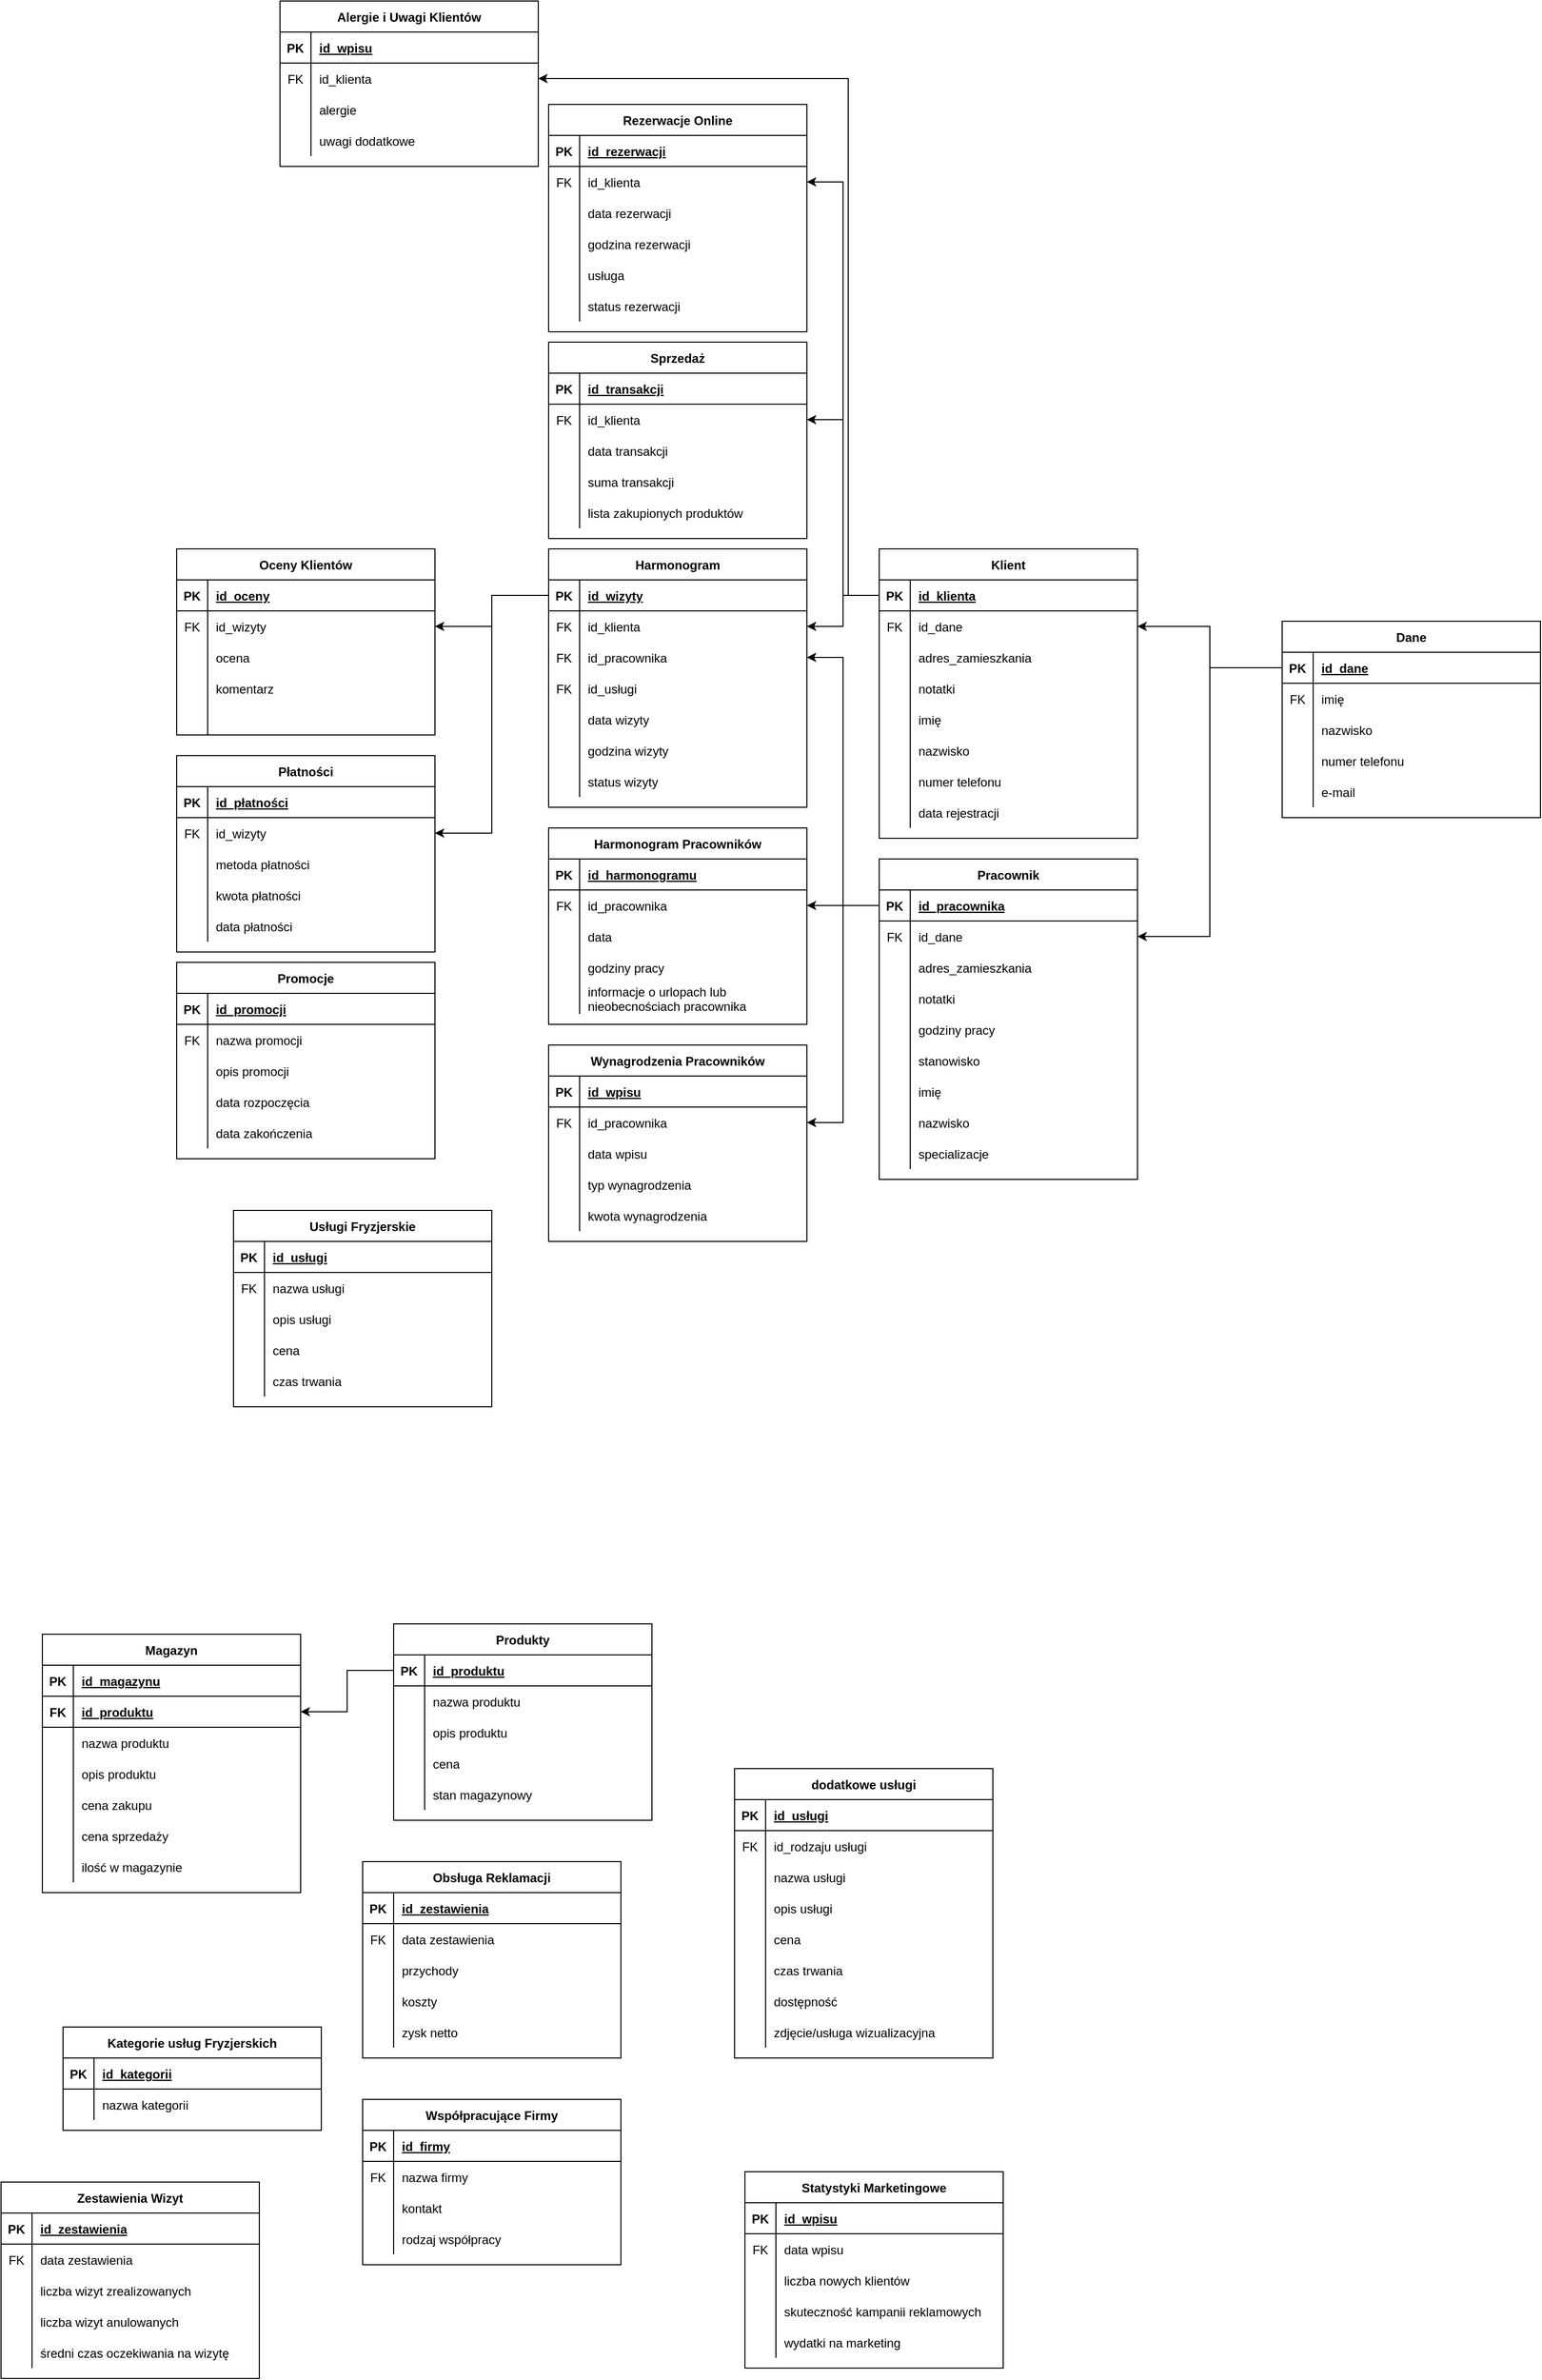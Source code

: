 <mxfile version="23.1.5" type="device">
  <diagram id="R2lEEEUBdFMjLlhIrx00" name="Page-1">
    <mxGraphModel dx="3183" dy="2480" grid="1" gridSize="10" guides="1" tooltips="1" connect="1" arrows="1" fold="1" page="1" pageScale="1" pageWidth="850" pageHeight="1100" math="0" shadow="0" extFonts="Permanent Marker^https://fonts.googleapis.com/css?family=Permanent+Marker">
      <root>
        <mxCell id="0" />
        <mxCell id="1" parent="0" />
        <mxCell id="C-vyLk0tnHw3VtMMgP7b-23" value="Klient" style="shape=table;startSize=30;container=1;collapsible=1;childLayout=tableLayout;fixedRows=1;rowLines=0;fontStyle=1;align=center;resizeLast=1;" parent="1" vertex="1">
          <mxGeometry x="200" y="-420" width="250" height="280" as="geometry" />
        </mxCell>
        <mxCell id="C-vyLk0tnHw3VtMMgP7b-24" value="" style="shape=partialRectangle;collapsible=0;dropTarget=0;pointerEvents=0;fillColor=none;points=[[0,0.5],[1,0.5]];portConstraint=eastwest;top=0;left=0;right=0;bottom=1;" parent="C-vyLk0tnHw3VtMMgP7b-23" vertex="1">
          <mxGeometry y="30" width="250" height="30" as="geometry" />
        </mxCell>
        <mxCell id="C-vyLk0tnHw3VtMMgP7b-25" value="PK" style="shape=partialRectangle;overflow=hidden;connectable=0;fillColor=none;top=0;left=0;bottom=0;right=0;fontStyle=1;" parent="C-vyLk0tnHw3VtMMgP7b-24" vertex="1">
          <mxGeometry width="30" height="30" as="geometry">
            <mxRectangle width="30" height="30" as="alternateBounds" />
          </mxGeometry>
        </mxCell>
        <mxCell id="C-vyLk0tnHw3VtMMgP7b-26" value="id_klienta" style="shape=partialRectangle;overflow=hidden;connectable=0;fillColor=none;top=0;left=0;bottom=0;right=0;align=left;spacingLeft=6;fontStyle=5;" parent="C-vyLk0tnHw3VtMMgP7b-24" vertex="1">
          <mxGeometry x="30" width="220" height="30" as="geometry">
            <mxRectangle width="220" height="30" as="alternateBounds" />
          </mxGeometry>
        </mxCell>
        <mxCell id="C-vyLk0tnHw3VtMMgP7b-27" value="" style="shape=partialRectangle;collapsible=0;dropTarget=0;pointerEvents=0;fillColor=none;points=[[0,0.5],[1,0.5]];portConstraint=eastwest;top=0;left=0;right=0;bottom=0;" parent="C-vyLk0tnHw3VtMMgP7b-23" vertex="1">
          <mxGeometry y="60" width="250" height="30" as="geometry" />
        </mxCell>
        <mxCell id="C-vyLk0tnHw3VtMMgP7b-28" value="FK" style="shape=partialRectangle;overflow=hidden;connectable=0;fillColor=none;top=0;left=0;bottom=0;right=0;" parent="C-vyLk0tnHw3VtMMgP7b-27" vertex="1">
          <mxGeometry width="30" height="30" as="geometry">
            <mxRectangle width="30" height="30" as="alternateBounds" />
          </mxGeometry>
        </mxCell>
        <mxCell id="C-vyLk0tnHw3VtMMgP7b-29" value="id_dane" style="shape=partialRectangle;overflow=hidden;connectable=0;fillColor=none;top=0;left=0;bottom=0;right=0;align=left;spacingLeft=6;" parent="C-vyLk0tnHw3VtMMgP7b-27" vertex="1">
          <mxGeometry x="30" width="220" height="30" as="geometry">
            <mxRectangle width="220" height="30" as="alternateBounds" />
          </mxGeometry>
        </mxCell>
        <mxCell id="fDqwsJUuWyZML3_3OswK-1" style="shape=partialRectangle;collapsible=0;dropTarget=0;pointerEvents=0;fillColor=none;points=[[0,0.5],[1,0.5]];portConstraint=eastwest;top=0;left=0;right=0;bottom=0;" parent="C-vyLk0tnHw3VtMMgP7b-23" vertex="1">
          <mxGeometry y="90" width="250" height="30" as="geometry" />
        </mxCell>
        <mxCell id="fDqwsJUuWyZML3_3OswK-2" style="shape=partialRectangle;overflow=hidden;connectable=0;fillColor=none;top=0;left=0;bottom=0;right=0;" parent="fDqwsJUuWyZML3_3OswK-1" vertex="1">
          <mxGeometry width="30" height="30" as="geometry">
            <mxRectangle width="30" height="30" as="alternateBounds" />
          </mxGeometry>
        </mxCell>
        <mxCell id="fDqwsJUuWyZML3_3OswK-3" value="adres_zamieszkania" style="shape=partialRectangle;overflow=hidden;connectable=0;fillColor=none;top=0;left=0;bottom=0;right=0;align=left;spacingLeft=6;" parent="fDqwsJUuWyZML3_3OswK-1" vertex="1">
          <mxGeometry x="30" width="220" height="30" as="geometry">
            <mxRectangle width="220" height="30" as="alternateBounds" />
          </mxGeometry>
        </mxCell>
        <mxCell id="fDqwsJUuWyZML3_3OswK-4" style="shape=partialRectangle;collapsible=0;dropTarget=0;pointerEvents=0;fillColor=none;points=[[0,0.5],[1,0.5]];portConstraint=eastwest;top=0;left=0;right=0;bottom=0;" parent="C-vyLk0tnHw3VtMMgP7b-23" vertex="1">
          <mxGeometry y="120" width="250" height="30" as="geometry" />
        </mxCell>
        <mxCell id="fDqwsJUuWyZML3_3OswK-5" style="shape=partialRectangle;overflow=hidden;connectable=0;fillColor=none;top=0;left=0;bottom=0;right=0;" parent="fDqwsJUuWyZML3_3OswK-4" vertex="1">
          <mxGeometry width="30" height="30" as="geometry">
            <mxRectangle width="30" height="30" as="alternateBounds" />
          </mxGeometry>
        </mxCell>
        <mxCell id="fDqwsJUuWyZML3_3OswK-6" value="notatki" style="shape=partialRectangle;overflow=hidden;connectable=0;fillColor=none;top=0;left=0;bottom=0;right=0;align=left;spacingLeft=6;" parent="fDqwsJUuWyZML3_3OswK-4" vertex="1">
          <mxGeometry x="30" width="220" height="30" as="geometry">
            <mxRectangle width="220" height="30" as="alternateBounds" />
          </mxGeometry>
        </mxCell>
        <mxCell id="Xa5ii_fsnkodLH5zwBpu-366" style="shape=partialRectangle;collapsible=0;dropTarget=0;pointerEvents=0;fillColor=none;points=[[0,0.5],[1,0.5]];portConstraint=eastwest;top=0;left=0;right=0;bottom=0;" parent="C-vyLk0tnHw3VtMMgP7b-23" vertex="1">
          <mxGeometry y="150" width="250" height="30" as="geometry" />
        </mxCell>
        <mxCell id="Xa5ii_fsnkodLH5zwBpu-367" style="shape=partialRectangle;overflow=hidden;connectable=0;fillColor=none;top=0;left=0;bottom=0;right=0;" parent="Xa5ii_fsnkodLH5zwBpu-366" vertex="1">
          <mxGeometry width="30" height="30" as="geometry">
            <mxRectangle width="30" height="30" as="alternateBounds" />
          </mxGeometry>
        </mxCell>
        <mxCell id="Xa5ii_fsnkodLH5zwBpu-368" value="imię" style="shape=partialRectangle;overflow=hidden;connectable=0;fillColor=none;top=0;left=0;bottom=0;right=0;align=left;spacingLeft=6;" parent="Xa5ii_fsnkodLH5zwBpu-366" vertex="1">
          <mxGeometry x="30" width="220" height="30" as="geometry">
            <mxRectangle width="220" height="30" as="alternateBounds" />
          </mxGeometry>
        </mxCell>
        <mxCell id="Xa5ii_fsnkodLH5zwBpu-363" style="shape=partialRectangle;collapsible=0;dropTarget=0;pointerEvents=0;fillColor=none;points=[[0,0.5],[1,0.5]];portConstraint=eastwest;top=0;left=0;right=0;bottom=0;" parent="C-vyLk0tnHw3VtMMgP7b-23" vertex="1">
          <mxGeometry y="180" width="250" height="30" as="geometry" />
        </mxCell>
        <mxCell id="Xa5ii_fsnkodLH5zwBpu-364" style="shape=partialRectangle;overflow=hidden;connectable=0;fillColor=none;top=0;left=0;bottom=0;right=0;" parent="Xa5ii_fsnkodLH5zwBpu-363" vertex="1">
          <mxGeometry width="30" height="30" as="geometry">
            <mxRectangle width="30" height="30" as="alternateBounds" />
          </mxGeometry>
        </mxCell>
        <mxCell id="Xa5ii_fsnkodLH5zwBpu-365" value="nazwisko" style="shape=partialRectangle;overflow=hidden;connectable=0;fillColor=none;top=0;left=0;bottom=0;right=0;align=left;spacingLeft=6;" parent="Xa5ii_fsnkodLH5zwBpu-363" vertex="1">
          <mxGeometry x="30" width="220" height="30" as="geometry">
            <mxRectangle width="220" height="30" as="alternateBounds" />
          </mxGeometry>
        </mxCell>
        <mxCell id="Xa5ii_fsnkodLH5zwBpu-360" style="shape=partialRectangle;collapsible=0;dropTarget=0;pointerEvents=0;fillColor=none;points=[[0,0.5],[1,0.5]];portConstraint=eastwest;top=0;left=0;right=0;bottom=0;" parent="C-vyLk0tnHw3VtMMgP7b-23" vertex="1">
          <mxGeometry y="210" width="250" height="30" as="geometry" />
        </mxCell>
        <mxCell id="Xa5ii_fsnkodLH5zwBpu-361" style="shape=partialRectangle;overflow=hidden;connectable=0;fillColor=none;top=0;left=0;bottom=0;right=0;" parent="Xa5ii_fsnkodLH5zwBpu-360" vertex="1">
          <mxGeometry width="30" height="30" as="geometry">
            <mxRectangle width="30" height="30" as="alternateBounds" />
          </mxGeometry>
        </mxCell>
        <mxCell id="Xa5ii_fsnkodLH5zwBpu-362" value="numer telefonu" style="shape=partialRectangle;overflow=hidden;connectable=0;fillColor=none;top=0;left=0;bottom=0;right=0;align=left;spacingLeft=6;" parent="Xa5ii_fsnkodLH5zwBpu-360" vertex="1">
          <mxGeometry x="30" width="220" height="30" as="geometry">
            <mxRectangle width="220" height="30" as="alternateBounds" />
          </mxGeometry>
        </mxCell>
        <mxCell id="Xa5ii_fsnkodLH5zwBpu-369" style="shape=partialRectangle;collapsible=0;dropTarget=0;pointerEvents=0;fillColor=none;points=[[0,0.5],[1,0.5]];portConstraint=eastwest;top=0;left=0;right=0;bottom=0;" parent="C-vyLk0tnHw3VtMMgP7b-23" vertex="1">
          <mxGeometry y="240" width="250" height="30" as="geometry" />
        </mxCell>
        <mxCell id="Xa5ii_fsnkodLH5zwBpu-370" style="shape=partialRectangle;overflow=hidden;connectable=0;fillColor=none;top=0;left=0;bottom=0;right=0;" parent="Xa5ii_fsnkodLH5zwBpu-369" vertex="1">
          <mxGeometry width="30" height="30" as="geometry">
            <mxRectangle width="30" height="30" as="alternateBounds" />
          </mxGeometry>
        </mxCell>
        <mxCell id="Xa5ii_fsnkodLH5zwBpu-371" value="data rejestracji" style="shape=partialRectangle;overflow=hidden;connectable=0;fillColor=none;top=0;left=0;bottom=0;right=0;align=left;spacingLeft=6;" parent="Xa5ii_fsnkodLH5zwBpu-369" vertex="1">
          <mxGeometry x="30" width="220" height="30" as="geometry">
            <mxRectangle width="220" height="30" as="alternateBounds" />
          </mxGeometry>
        </mxCell>
        <mxCell id="fDqwsJUuWyZML3_3OswK-7" value="Dane" style="shape=table;startSize=30;container=1;collapsible=1;childLayout=tableLayout;fixedRows=1;rowLines=0;fontStyle=1;align=center;resizeLast=1;" parent="1" vertex="1">
          <mxGeometry x="590" y="-350" width="250" height="190" as="geometry" />
        </mxCell>
        <mxCell id="fDqwsJUuWyZML3_3OswK-8" value="" style="shape=partialRectangle;collapsible=0;dropTarget=0;pointerEvents=0;fillColor=none;points=[[0,0.5],[1,0.5]];portConstraint=eastwest;top=0;left=0;right=0;bottom=1;" parent="fDqwsJUuWyZML3_3OswK-7" vertex="1">
          <mxGeometry y="30" width="250" height="30" as="geometry" />
        </mxCell>
        <mxCell id="fDqwsJUuWyZML3_3OswK-9" value="PK" style="shape=partialRectangle;overflow=hidden;connectable=0;fillColor=none;top=0;left=0;bottom=0;right=0;fontStyle=1;" parent="fDqwsJUuWyZML3_3OswK-8" vertex="1">
          <mxGeometry width="30" height="30" as="geometry">
            <mxRectangle width="30" height="30" as="alternateBounds" />
          </mxGeometry>
        </mxCell>
        <mxCell id="fDqwsJUuWyZML3_3OswK-10" value="id_dane" style="shape=partialRectangle;overflow=hidden;connectable=0;fillColor=none;top=0;left=0;bottom=0;right=0;align=left;spacingLeft=6;fontStyle=5;" parent="fDqwsJUuWyZML3_3OswK-8" vertex="1">
          <mxGeometry x="30" width="220" height="30" as="geometry">
            <mxRectangle width="220" height="30" as="alternateBounds" />
          </mxGeometry>
        </mxCell>
        <mxCell id="fDqwsJUuWyZML3_3OswK-11" value="" style="shape=partialRectangle;collapsible=0;dropTarget=0;pointerEvents=0;fillColor=none;points=[[0,0.5],[1,0.5]];portConstraint=eastwest;top=0;left=0;right=0;bottom=0;" parent="fDqwsJUuWyZML3_3OswK-7" vertex="1">
          <mxGeometry y="60" width="250" height="30" as="geometry" />
        </mxCell>
        <mxCell id="fDqwsJUuWyZML3_3OswK-12" value="FK" style="shape=partialRectangle;overflow=hidden;connectable=0;fillColor=none;top=0;left=0;bottom=0;right=0;" parent="fDqwsJUuWyZML3_3OswK-11" vertex="1">
          <mxGeometry width="30" height="30" as="geometry">
            <mxRectangle width="30" height="30" as="alternateBounds" />
          </mxGeometry>
        </mxCell>
        <mxCell id="fDqwsJUuWyZML3_3OswK-13" value="imię" style="shape=partialRectangle;overflow=hidden;connectable=0;fillColor=none;top=0;left=0;bottom=0;right=0;align=left;spacingLeft=6;" parent="fDqwsJUuWyZML3_3OswK-11" vertex="1">
          <mxGeometry x="30" width="220" height="30" as="geometry">
            <mxRectangle width="220" height="30" as="alternateBounds" />
          </mxGeometry>
        </mxCell>
        <mxCell id="fDqwsJUuWyZML3_3OswK-14" style="shape=partialRectangle;collapsible=0;dropTarget=0;pointerEvents=0;fillColor=none;points=[[0,0.5],[1,0.5]];portConstraint=eastwest;top=0;left=0;right=0;bottom=0;" parent="fDqwsJUuWyZML3_3OswK-7" vertex="1">
          <mxGeometry y="90" width="250" height="30" as="geometry" />
        </mxCell>
        <mxCell id="fDqwsJUuWyZML3_3OswK-15" style="shape=partialRectangle;overflow=hidden;connectable=0;fillColor=none;top=0;left=0;bottom=0;right=0;" parent="fDqwsJUuWyZML3_3OswK-14" vertex="1">
          <mxGeometry width="30" height="30" as="geometry">
            <mxRectangle width="30" height="30" as="alternateBounds" />
          </mxGeometry>
        </mxCell>
        <mxCell id="fDqwsJUuWyZML3_3OswK-16" value="nazwisko" style="shape=partialRectangle;overflow=hidden;connectable=0;fillColor=none;top=0;left=0;bottom=0;right=0;align=left;spacingLeft=6;" parent="fDqwsJUuWyZML3_3OswK-14" vertex="1">
          <mxGeometry x="30" width="220" height="30" as="geometry">
            <mxRectangle width="220" height="30" as="alternateBounds" />
          </mxGeometry>
        </mxCell>
        <mxCell id="fDqwsJUuWyZML3_3OswK-17" style="shape=partialRectangle;collapsible=0;dropTarget=0;pointerEvents=0;fillColor=none;points=[[0,0.5],[1,0.5]];portConstraint=eastwest;top=0;left=0;right=0;bottom=0;" parent="fDqwsJUuWyZML3_3OswK-7" vertex="1">
          <mxGeometry y="120" width="250" height="30" as="geometry" />
        </mxCell>
        <mxCell id="fDqwsJUuWyZML3_3OswK-18" style="shape=partialRectangle;overflow=hidden;connectable=0;fillColor=none;top=0;left=0;bottom=0;right=0;" parent="fDqwsJUuWyZML3_3OswK-17" vertex="1">
          <mxGeometry width="30" height="30" as="geometry">
            <mxRectangle width="30" height="30" as="alternateBounds" />
          </mxGeometry>
        </mxCell>
        <mxCell id="fDqwsJUuWyZML3_3OswK-19" value="numer telefonu" style="shape=partialRectangle;overflow=hidden;connectable=0;fillColor=none;top=0;left=0;bottom=0;right=0;align=left;spacingLeft=6;" parent="fDqwsJUuWyZML3_3OswK-17" vertex="1">
          <mxGeometry x="30" width="220" height="30" as="geometry">
            <mxRectangle width="220" height="30" as="alternateBounds" />
          </mxGeometry>
        </mxCell>
        <mxCell id="fDqwsJUuWyZML3_3OswK-24" style="shape=partialRectangle;collapsible=0;dropTarget=0;pointerEvents=0;fillColor=none;points=[[0,0.5],[1,0.5]];portConstraint=eastwest;top=0;left=0;right=0;bottom=0;" parent="fDqwsJUuWyZML3_3OswK-7" vertex="1">
          <mxGeometry y="150" width="250" height="30" as="geometry" />
        </mxCell>
        <mxCell id="fDqwsJUuWyZML3_3OswK-25" style="shape=partialRectangle;overflow=hidden;connectable=0;fillColor=none;top=0;left=0;bottom=0;right=0;" parent="fDqwsJUuWyZML3_3OswK-24" vertex="1">
          <mxGeometry width="30" height="30" as="geometry">
            <mxRectangle width="30" height="30" as="alternateBounds" />
          </mxGeometry>
        </mxCell>
        <mxCell id="fDqwsJUuWyZML3_3OswK-26" value="e-mail" style="shape=partialRectangle;overflow=hidden;connectable=0;fillColor=none;top=0;left=0;bottom=0;right=0;align=left;spacingLeft=6;" parent="fDqwsJUuWyZML3_3OswK-24" vertex="1">
          <mxGeometry x="30" width="220" height="30" as="geometry">
            <mxRectangle width="220" height="30" as="alternateBounds" />
          </mxGeometry>
        </mxCell>
        <mxCell id="fDqwsJUuWyZML3_3OswK-20" style="edgeStyle=orthogonalEdgeStyle;rounded=0;orthogonalLoop=1;jettySize=auto;html=1;exitX=0;exitY=0.5;exitDx=0;exitDy=0;" parent="1" source="fDqwsJUuWyZML3_3OswK-8" target="C-vyLk0tnHw3VtMMgP7b-27" edge="1">
          <mxGeometry relative="1" as="geometry" />
        </mxCell>
        <mxCell id="fDqwsJUuWyZML3_3OswK-27" value="Pracownik" style="shape=table;startSize=30;container=1;collapsible=1;childLayout=tableLayout;fixedRows=1;rowLines=0;fontStyle=1;align=center;resizeLast=1;" parent="1" vertex="1">
          <mxGeometry x="200" y="-120" width="250" height="310" as="geometry" />
        </mxCell>
        <mxCell id="fDqwsJUuWyZML3_3OswK-28" value="" style="shape=partialRectangle;collapsible=0;dropTarget=0;pointerEvents=0;fillColor=none;points=[[0,0.5],[1,0.5]];portConstraint=eastwest;top=0;left=0;right=0;bottom=1;" parent="fDqwsJUuWyZML3_3OswK-27" vertex="1">
          <mxGeometry y="30" width="250" height="30" as="geometry" />
        </mxCell>
        <mxCell id="fDqwsJUuWyZML3_3OswK-29" value="PK" style="shape=partialRectangle;overflow=hidden;connectable=0;fillColor=none;top=0;left=0;bottom=0;right=0;fontStyle=1;" parent="fDqwsJUuWyZML3_3OswK-28" vertex="1">
          <mxGeometry width="30" height="30" as="geometry">
            <mxRectangle width="30" height="30" as="alternateBounds" />
          </mxGeometry>
        </mxCell>
        <mxCell id="fDqwsJUuWyZML3_3OswK-30" value="id_pracownika" style="shape=partialRectangle;overflow=hidden;connectable=0;fillColor=none;top=0;left=0;bottom=0;right=0;align=left;spacingLeft=6;fontStyle=5;" parent="fDqwsJUuWyZML3_3OswK-28" vertex="1">
          <mxGeometry x="30" width="220" height="30" as="geometry">
            <mxRectangle width="220" height="30" as="alternateBounds" />
          </mxGeometry>
        </mxCell>
        <mxCell id="fDqwsJUuWyZML3_3OswK-31" value="" style="shape=partialRectangle;collapsible=0;dropTarget=0;pointerEvents=0;fillColor=none;points=[[0,0.5],[1,0.5]];portConstraint=eastwest;top=0;left=0;right=0;bottom=0;" parent="fDqwsJUuWyZML3_3OswK-27" vertex="1">
          <mxGeometry y="60" width="250" height="30" as="geometry" />
        </mxCell>
        <mxCell id="fDqwsJUuWyZML3_3OswK-32" value="FK" style="shape=partialRectangle;overflow=hidden;connectable=0;fillColor=none;top=0;left=0;bottom=0;right=0;" parent="fDqwsJUuWyZML3_3OswK-31" vertex="1">
          <mxGeometry width="30" height="30" as="geometry">
            <mxRectangle width="30" height="30" as="alternateBounds" />
          </mxGeometry>
        </mxCell>
        <mxCell id="fDqwsJUuWyZML3_3OswK-33" value="id_dane" style="shape=partialRectangle;overflow=hidden;connectable=0;fillColor=none;top=0;left=0;bottom=0;right=0;align=left;spacingLeft=6;" parent="fDqwsJUuWyZML3_3OswK-31" vertex="1">
          <mxGeometry x="30" width="220" height="30" as="geometry">
            <mxRectangle width="220" height="30" as="alternateBounds" />
          </mxGeometry>
        </mxCell>
        <mxCell id="fDqwsJUuWyZML3_3OswK-34" style="shape=partialRectangle;collapsible=0;dropTarget=0;pointerEvents=0;fillColor=none;points=[[0,0.5],[1,0.5]];portConstraint=eastwest;top=0;left=0;right=0;bottom=0;" parent="fDqwsJUuWyZML3_3OswK-27" vertex="1">
          <mxGeometry y="90" width="250" height="30" as="geometry" />
        </mxCell>
        <mxCell id="fDqwsJUuWyZML3_3OswK-35" style="shape=partialRectangle;overflow=hidden;connectable=0;fillColor=none;top=0;left=0;bottom=0;right=0;" parent="fDqwsJUuWyZML3_3OswK-34" vertex="1">
          <mxGeometry width="30" height="30" as="geometry">
            <mxRectangle width="30" height="30" as="alternateBounds" />
          </mxGeometry>
        </mxCell>
        <mxCell id="fDqwsJUuWyZML3_3OswK-36" value="adres_zamieszkania" style="shape=partialRectangle;overflow=hidden;connectable=0;fillColor=none;top=0;left=0;bottom=0;right=0;align=left;spacingLeft=6;" parent="fDqwsJUuWyZML3_3OswK-34" vertex="1">
          <mxGeometry x="30" width="220" height="30" as="geometry">
            <mxRectangle width="220" height="30" as="alternateBounds" />
          </mxGeometry>
        </mxCell>
        <mxCell id="fDqwsJUuWyZML3_3OswK-37" style="shape=partialRectangle;collapsible=0;dropTarget=0;pointerEvents=0;fillColor=none;points=[[0,0.5],[1,0.5]];portConstraint=eastwest;top=0;left=0;right=0;bottom=0;" parent="fDqwsJUuWyZML3_3OswK-27" vertex="1">
          <mxGeometry y="120" width="250" height="30" as="geometry" />
        </mxCell>
        <mxCell id="fDqwsJUuWyZML3_3OswK-38" style="shape=partialRectangle;overflow=hidden;connectable=0;fillColor=none;top=0;left=0;bottom=0;right=0;" parent="fDqwsJUuWyZML3_3OswK-37" vertex="1">
          <mxGeometry width="30" height="30" as="geometry">
            <mxRectangle width="30" height="30" as="alternateBounds" />
          </mxGeometry>
        </mxCell>
        <mxCell id="fDqwsJUuWyZML3_3OswK-39" value="notatki" style="shape=partialRectangle;overflow=hidden;connectable=0;fillColor=none;top=0;left=0;bottom=0;right=0;align=left;spacingLeft=6;" parent="fDqwsJUuWyZML3_3OswK-37" vertex="1">
          <mxGeometry x="30" width="220" height="30" as="geometry">
            <mxRectangle width="220" height="30" as="alternateBounds" />
          </mxGeometry>
        </mxCell>
        <mxCell id="Xa5ii_fsnkodLH5zwBpu-381" style="shape=partialRectangle;collapsible=0;dropTarget=0;pointerEvents=0;fillColor=none;points=[[0,0.5],[1,0.5]];portConstraint=eastwest;top=0;left=0;right=0;bottom=0;" parent="fDqwsJUuWyZML3_3OswK-27" vertex="1">
          <mxGeometry y="150" width="250" height="30" as="geometry" />
        </mxCell>
        <mxCell id="Xa5ii_fsnkodLH5zwBpu-382" style="shape=partialRectangle;overflow=hidden;connectable=0;fillColor=none;top=0;left=0;bottom=0;right=0;" parent="Xa5ii_fsnkodLH5zwBpu-381" vertex="1">
          <mxGeometry width="30" height="30" as="geometry">
            <mxRectangle width="30" height="30" as="alternateBounds" />
          </mxGeometry>
        </mxCell>
        <mxCell id="Xa5ii_fsnkodLH5zwBpu-383" value="godziny pracy" style="shape=partialRectangle;overflow=hidden;connectable=0;fillColor=none;top=0;left=0;bottom=0;right=0;align=left;spacingLeft=6;" parent="Xa5ii_fsnkodLH5zwBpu-381" vertex="1">
          <mxGeometry x="30" width="220" height="30" as="geometry">
            <mxRectangle width="220" height="30" as="alternateBounds" />
          </mxGeometry>
        </mxCell>
        <mxCell id="Xa5ii_fsnkodLH5zwBpu-378" style="shape=partialRectangle;collapsible=0;dropTarget=0;pointerEvents=0;fillColor=none;points=[[0,0.5],[1,0.5]];portConstraint=eastwest;top=0;left=0;right=0;bottom=0;" parent="fDqwsJUuWyZML3_3OswK-27" vertex="1">
          <mxGeometry y="180" width="250" height="30" as="geometry" />
        </mxCell>
        <mxCell id="Xa5ii_fsnkodLH5zwBpu-379" style="shape=partialRectangle;overflow=hidden;connectable=0;fillColor=none;top=0;left=0;bottom=0;right=0;" parent="Xa5ii_fsnkodLH5zwBpu-378" vertex="1">
          <mxGeometry width="30" height="30" as="geometry">
            <mxRectangle width="30" height="30" as="alternateBounds" />
          </mxGeometry>
        </mxCell>
        <mxCell id="Xa5ii_fsnkodLH5zwBpu-380" value="stanowisko" style="shape=partialRectangle;overflow=hidden;connectable=0;fillColor=none;top=0;left=0;bottom=0;right=0;align=left;spacingLeft=6;" parent="Xa5ii_fsnkodLH5zwBpu-378" vertex="1">
          <mxGeometry x="30" width="220" height="30" as="geometry">
            <mxRectangle width="220" height="30" as="alternateBounds" />
          </mxGeometry>
        </mxCell>
        <mxCell id="Xa5ii_fsnkodLH5zwBpu-375" style="shape=partialRectangle;collapsible=0;dropTarget=0;pointerEvents=0;fillColor=none;points=[[0,0.5],[1,0.5]];portConstraint=eastwest;top=0;left=0;right=0;bottom=0;" parent="fDqwsJUuWyZML3_3OswK-27" vertex="1">
          <mxGeometry y="210" width="250" height="30" as="geometry" />
        </mxCell>
        <mxCell id="Xa5ii_fsnkodLH5zwBpu-376" style="shape=partialRectangle;overflow=hidden;connectable=0;fillColor=none;top=0;left=0;bottom=0;right=0;" parent="Xa5ii_fsnkodLH5zwBpu-375" vertex="1">
          <mxGeometry width="30" height="30" as="geometry">
            <mxRectangle width="30" height="30" as="alternateBounds" />
          </mxGeometry>
        </mxCell>
        <mxCell id="Xa5ii_fsnkodLH5zwBpu-377" value="imię" style="shape=partialRectangle;overflow=hidden;connectable=0;fillColor=none;top=0;left=0;bottom=0;right=0;align=left;spacingLeft=6;" parent="Xa5ii_fsnkodLH5zwBpu-375" vertex="1">
          <mxGeometry x="30" width="220" height="30" as="geometry">
            <mxRectangle width="220" height="30" as="alternateBounds" />
          </mxGeometry>
        </mxCell>
        <mxCell id="Xa5ii_fsnkodLH5zwBpu-372" style="shape=partialRectangle;collapsible=0;dropTarget=0;pointerEvents=0;fillColor=none;points=[[0,0.5],[1,0.5]];portConstraint=eastwest;top=0;left=0;right=0;bottom=0;" parent="fDqwsJUuWyZML3_3OswK-27" vertex="1">
          <mxGeometry y="240" width="250" height="30" as="geometry" />
        </mxCell>
        <mxCell id="Xa5ii_fsnkodLH5zwBpu-373" style="shape=partialRectangle;overflow=hidden;connectable=0;fillColor=none;top=0;left=0;bottom=0;right=0;" parent="Xa5ii_fsnkodLH5zwBpu-372" vertex="1">
          <mxGeometry width="30" height="30" as="geometry">
            <mxRectangle width="30" height="30" as="alternateBounds" />
          </mxGeometry>
        </mxCell>
        <mxCell id="Xa5ii_fsnkodLH5zwBpu-374" value="nazwisko" style="shape=partialRectangle;overflow=hidden;connectable=0;fillColor=none;top=0;left=0;bottom=0;right=0;align=left;spacingLeft=6;" parent="Xa5ii_fsnkodLH5zwBpu-372" vertex="1">
          <mxGeometry x="30" width="220" height="30" as="geometry">
            <mxRectangle width="220" height="30" as="alternateBounds" />
          </mxGeometry>
        </mxCell>
        <mxCell id="Xa5ii_fsnkodLH5zwBpu-384" style="shape=partialRectangle;collapsible=0;dropTarget=0;pointerEvents=0;fillColor=none;points=[[0,0.5],[1,0.5]];portConstraint=eastwest;top=0;left=0;right=0;bottom=0;" parent="fDqwsJUuWyZML3_3OswK-27" vertex="1">
          <mxGeometry y="270" width="250" height="30" as="geometry" />
        </mxCell>
        <mxCell id="Xa5ii_fsnkodLH5zwBpu-385" style="shape=partialRectangle;overflow=hidden;connectable=0;fillColor=none;top=0;left=0;bottom=0;right=0;" parent="Xa5ii_fsnkodLH5zwBpu-384" vertex="1">
          <mxGeometry width="30" height="30" as="geometry">
            <mxRectangle width="30" height="30" as="alternateBounds" />
          </mxGeometry>
        </mxCell>
        <mxCell id="Xa5ii_fsnkodLH5zwBpu-386" value="specializacje" style="shape=partialRectangle;overflow=hidden;connectable=0;fillColor=none;top=0;left=0;bottom=0;right=0;align=left;spacingLeft=6;" parent="Xa5ii_fsnkodLH5zwBpu-384" vertex="1">
          <mxGeometry x="30" width="220" height="30" as="geometry">
            <mxRectangle width="220" height="30" as="alternateBounds" />
          </mxGeometry>
        </mxCell>
        <mxCell id="fDqwsJUuWyZML3_3OswK-40" style="edgeStyle=orthogonalEdgeStyle;rounded=0;orthogonalLoop=1;jettySize=auto;html=1;exitX=0;exitY=0.5;exitDx=0;exitDy=0;" parent="1" source="fDqwsJUuWyZML3_3OswK-8" target="fDqwsJUuWyZML3_3OswK-31" edge="1">
          <mxGeometry relative="1" as="geometry" />
        </mxCell>
        <mxCell id="Xa5ii_fsnkodLH5zwBpu-49" value="Usługi Fryzjerskie" style="shape=table;startSize=30;container=1;collapsible=1;childLayout=tableLayout;fixedRows=1;rowLines=0;fontStyle=1;align=center;resizeLast=1;" parent="1" vertex="1">
          <mxGeometry x="-425" y="220" width="250" height="190" as="geometry" />
        </mxCell>
        <mxCell id="Xa5ii_fsnkodLH5zwBpu-50" value="" style="shape=partialRectangle;collapsible=0;dropTarget=0;pointerEvents=0;fillColor=none;points=[[0,0.5],[1,0.5]];portConstraint=eastwest;top=0;left=0;right=0;bottom=1;" parent="Xa5ii_fsnkodLH5zwBpu-49" vertex="1">
          <mxGeometry y="30" width="250" height="30" as="geometry" />
        </mxCell>
        <mxCell id="Xa5ii_fsnkodLH5zwBpu-51" value="PK" style="shape=partialRectangle;overflow=hidden;connectable=0;fillColor=none;top=0;left=0;bottom=0;right=0;fontStyle=1;" parent="Xa5ii_fsnkodLH5zwBpu-50" vertex="1">
          <mxGeometry width="30" height="30" as="geometry">
            <mxRectangle width="30" height="30" as="alternateBounds" />
          </mxGeometry>
        </mxCell>
        <mxCell id="Xa5ii_fsnkodLH5zwBpu-52" value="id_usługi" style="shape=partialRectangle;overflow=hidden;connectable=0;fillColor=none;top=0;left=0;bottom=0;right=0;align=left;spacingLeft=6;fontStyle=5;" parent="Xa5ii_fsnkodLH5zwBpu-50" vertex="1">
          <mxGeometry x="30" width="220" height="30" as="geometry">
            <mxRectangle width="220" height="30" as="alternateBounds" />
          </mxGeometry>
        </mxCell>
        <mxCell id="Xa5ii_fsnkodLH5zwBpu-53" value="" style="shape=partialRectangle;collapsible=0;dropTarget=0;pointerEvents=0;fillColor=none;points=[[0,0.5],[1,0.5]];portConstraint=eastwest;top=0;left=0;right=0;bottom=0;" parent="Xa5ii_fsnkodLH5zwBpu-49" vertex="1">
          <mxGeometry y="60" width="250" height="30" as="geometry" />
        </mxCell>
        <mxCell id="Xa5ii_fsnkodLH5zwBpu-54" value="FK" style="shape=partialRectangle;overflow=hidden;connectable=0;fillColor=none;top=0;left=0;bottom=0;right=0;" parent="Xa5ii_fsnkodLH5zwBpu-53" vertex="1">
          <mxGeometry width="30" height="30" as="geometry">
            <mxRectangle width="30" height="30" as="alternateBounds" />
          </mxGeometry>
        </mxCell>
        <mxCell id="Xa5ii_fsnkodLH5zwBpu-55" value="nazwa usługi" style="shape=partialRectangle;overflow=hidden;connectable=0;fillColor=none;top=0;left=0;bottom=0;right=0;align=left;spacingLeft=6;" parent="Xa5ii_fsnkodLH5zwBpu-53" vertex="1">
          <mxGeometry x="30" width="220" height="30" as="geometry">
            <mxRectangle width="220" height="30" as="alternateBounds" />
          </mxGeometry>
        </mxCell>
        <mxCell id="Xa5ii_fsnkodLH5zwBpu-56" style="shape=partialRectangle;collapsible=0;dropTarget=0;pointerEvents=0;fillColor=none;points=[[0,0.5],[1,0.5]];portConstraint=eastwest;top=0;left=0;right=0;bottom=0;" parent="Xa5ii_fsnkodLH5zwBpu-49" vertex="1">
          <mxGeometry y="90" width="250" height="30" as="geometry" />
        </mxCell>
        <mxCell id="Xa5ii_fsnkodLH5zwBpu-57" style="shape=partialRectangle;overflow=hidden;connectable=0;fillColor=none;top=0;left=0;bottom=0;right=0;" parent="Xa5ii_fsnkodLH5zwBpu-56" vertex="1">
          <mxGeometry width="30" height="30" as="geometry">
            <mxRectangle width="30" height="30" as="alternateBounds" />
          </mxGeometry>
        </mxCell>
        <mxCell id="Xa5ii_fsnkodLH5zwBpu-58" value="opis usługi" style="shape=partialRectangle;overflow=hidden;connectable=0;fillColor=none;top=0;left=0;bottom=0;right=0;align=left;spacingLeft=6;" parent="Xa5ii_fsnkodLH5zwBpu-56" vertex="1">
          <mxGeometry x="30" width="220" height="30" as="geometry">
            <mxRectangle width="220" height="30" as="alternateBounds" />
          </mxGeometry>
        </mxCell>
        <mxCell id="Xa5ii_fsnkodLH5zwBpu-59" style="shape=partialRectangle;collapsible=0;dropTarget=0;pointerEvents=0;fillColor=none;points=[[0,0.5],[1,0.5]];portConstraint=eastwest;top=0;left=0;right=0;bottom=0;" parent="Xa5ii_fsnkodLH5zwBpu-49" vertex="1">
          <mxGeometry y="120" width="250" height="30" as="geometry" />
        </mxCell>
        <mxCell id="Xa5ii_fsnkodLH5zwBpu-60" style="shape=partialRectangle;overflow=hidden;connectable=0;fillColor=none;top=0;left=0;bottom=0;right=0;" parent="Xa5ii_fsnkodLH5zwBpu-59" vertex="1">
          <mxGeometry width="30" height="30" as="geometry">
            <mxRectangle width="30" height="30" as="alternateBounds" />
          </mxGeometry>
        </mxCell>
        <mxCell id="Xa5ii_fsnkodLH5zwBpu-61" value="cena" style="shape=partialRectangle;overflow=hidden;connectable=0;fillColor=none;top=0;left=0;bottom=0;right=0;align=left;spacingLeft=6;" parent="Xa5ii_fsnkodLH5zwBpu-59" vertex="1">
          <mxGeometry x="30" width="220" height="30" as="geometry">
            <mxRectangle width="220" height="30" as="alternateBounds" />
          </mxGeometry>
        </mxCell>
        <mxCell id="Xa5ii_fsnkodLH5zwBpu-62" style="shape=partialRectangle;collapsible=0;dropTarget=0;pointerEvents=0;fillColor=none;points=[[0,0.5],[1,0.5]];portConstraint=eastwest;top=0;left=0;right=0;bottom=0;" parent="Xa5ii_fsnkodLH5zwBpu-49" vertex="1">
          <mxGeometry y="150" width="250" height="30" as="geometry" />
        </mxCell>
        <mxCell id="Xa5ii_fsnkodLH5zwBpu-63" style="shape=partialRectangle;overflow=hidden;connectable=0;fillColor=none;top=0;left=0;bottom=0;right=0;" parent="Xa5ii_fsnkodLH5zwBpu-62" vertex="1">
          <mxGeometry width="30" height="30" as="geometry">
            <mxRectangle width="30" height="30" as="alternateBounds" />
          </mxGeometry>
        </mxCell>
        <mxCell id="Xa5ii_fsnkodLH5zwBpu-64" value="czas trwania" style="shape=partialRectangle;overflow=hidden;connectable=0;fillColor=none;top=0;left=0;bottom=0;right=0;align=left;spacingLeft=6;" parent="Xa5ii_fsnkodLH5zwBpu-62" vertex="1">
          <mxGeometry x="30" width="220" height="30" as="geometry">
            <mxRectangle width="220" height="30" as="alternateBounds" />
          </mxGeometry>
        </mxCell>
        <mxCell id="Xa5ii_fsnkodLH5zwBpu-65" value="Harmonogram" style="shape=table;startSize=30;container=1;collapsible=1;childLayout=tableLayout;fixedRows=1;rowLines=0;fontStyle=1;align=center;resizeLast=1;" parent="1" vertex="1">
          <mxGeometry x="-120" y="-420" width="250" height="250" as="geometry" />
        </mxCell>
        <mxCell id="Xa5ii_fsnkodLH5zwBpu-66" value="" style="shape=partialRectangle;collapsible=0;dropTarget=0;pointerEvents=0;fillColor=none;points=[[0,0.5],[1,0.5]];portConstraint=eastwest;top=0;left=0;right=0;bottom=1;" parent="Xa5ii_fsnkodLH5zwBpu-65" vertex="1">
          <mxGeometry y="30" width="250" height="30" as="geometry" />
        </mxCell>
        <mxCell id="Xa5ii_fsnkodLH5zwBpu-67" value="PK" style="shape=partialRectangle;overflow=hidden;connectable=0;fillColor=none;top=0;left=0;bottom=0;right=0;fontStyle=1;" parent="Xa5ii_fsnkodLH5zwBpu-66" vertex="1">
          <mxGeometry width="30" height="30" as="geometry">
            <mxRectangle width="30" height="30" as="alternateBounds" />
          </mxGeometry>
        </mxCell>
        <mxCell id="Xa5ii_fsnkodLH5zwBpu-68" value="id_wizyty" style="shape=partialRectangle;overflow=hidden;connectable=0;fillColor=none;top=0;left=0;bottom=0;right=0;align=left;spacingLeft=6;fontStyle=5;" parent="Xa5ii_fsnkodLH5zwBpu-66" vertex="1">
          <mxGeometry x="30" width="220" height="30" as="geometry">
            <mxRectangle width="220" height="30" as="alternateBounds" />
          </mxGeometry>
        </mxCell>
        <mxCell id="Xa5ii_fsnkodLH5zwBpu-69" value="" style="shape=partialRectangle;collapsible=0;dropTarget=0;pointerEvents=0;fillColor=none;points=[[0,0.5],[1,0.5]];portConstraint=eastwest;top=0;left=0;right=0;bottom=0;" parent="Xa5ii_fsnkodLH5zwBpu-65" vertex="1">
          <mxGeometry y="60" width="250" height="30" as="geometry" />
        </mxCell>
        <mxCell id="Xa5ii_fsnkodLH5zwBpu-70" value="FK" style="shape=partialRectangle;overflow=hidden;connectable=0;fillColor=none;top=0;left=0;bottom=0;right=0;" parent="Xa5ii_fsnkodLH5zwBpu-69" vertex="1">
          <mxGeometry width="30" height="30" as="geometry">
            <mxRectangle width="30" height="30" as="alternateBounds" />
          </mxGeometry>
        </mxCell>
        <mxCell id="Xa5ii_fsnkodLH5zwBpu-71" value="id_klienta" style="shape=partialRectangle;overflow=hidden;connectable=0;fillColor=none;top=0;left=0;bottom=0;right=0;align=left;spacingLeft=6;" parent="Xa5ii_fsnkodLH5zwBpu-69" vertex="1">
          <mxGeometry x="30" width="220" height="30" as="geometry">
            <mxRectangle width="220" height="30" as="alternateBounds" />
          </mxGeometry>
        </mxCell>
        <mxCell id="Xa5ii_fsnkodLH5zwBpu-72" style="shape=partialRectangle;collapsible=0;dropTarget=0;pointerEvents=0;fillColor=none;points=[[0,0.5],[1,0.5]];portConstraint=eastwest;top=0;left=0;right=0;bottom=0;" parent="Xa5ii_fsnkodLH5zwBpu-65" vertex="1">
          <mxGeometry y="90" width="250" height="30" as="geometry" />
        </mxCell>
        <mxCell id="Xa5ii_fsnkodLH5zwBpu-73" value="FK" style="shape=partialRectangle;overflow=hidden;connectable=0;fillColor=none;top=0;left=0;bottom=0;right=0;" parent="Xa5ii_fsnkodLH5zwBpu-72" vertex="1">
          <mxGeometry width="30" height="30" as="geometry">
            <mxRectangle width="30" height="30" as="alternateBounds" />
          </mxGeometry>
        </mxCell>
        <mxCell id="Xa5ii_fsnkodLH5zwBpu-74" value="id_pracownika" style="shape=partialRectangle;overflow=hidden;connectable=0;fillColor=none;top=0;left=0;bottom=0;right=0;align=left;spacingLeft=6;" parent="Xa5ii_fsnkodLH5zwBpu-72" vertex="1">
          <mxGeometry x="30" width="220" height="30" as="geometry">
            <mxRectangle width="220" height="30" as="alternateBounds" />
          </mxGeometry>
        </mxCell>
        <mxCell id="Xa5ii_fsnkodLH5zwBpu-75" style="shape=partialRectangle;collapsible=0;dropTarget=0;pointerEvents=0;fillColor=none;points=[[0,0.5],[1,0.5]];portConstraint=eastwest;top=0;left=0;right=0;bottom=0;" parent="Xa5ii_fsnkodLH5zwBpu-65" vertex="1">
          <mxGeometry y="120" width="250" height="30" as="geometry" />
        </mxCell>
        <mxCell id="Xa5ii_fsnkodLH5zwBpu-76" value="FK" style="shape=partialRectangle;overflow=hidden;connectable=0;fillColor=none;top=0;left=0;bottom=0;right=0;" parent="Xa5ii_fsnkodLH5zwBpu-75" vertex="1">
          <mxGeometry width="30" height="30" as="geometry">
            <mxRectangle width="30" height="30" as="alternateBounds" />
          </mxGeometry>
        </mxCell>
        <mxCell id="Xa5ii_fsnkodLH5zwBpu-77" value="id_usługi" style="shape=partialRectangle;overflow=hidden;connectable=0;fillColor=none;top=0;left=0;bottom=0;right=0;align=left;spacingLeft=6;" parent="Xa5ii_fsnkodLH5zwBpu-75" vertex="1">
          <mxGeometry x="30" width="220" height="30" as="geometry">
            <mxRectangle width="220" height="30" as="alternateBounds" />
          </mxGeometry>
        </mxCell>
        <mxCell id="Xa5ii_fsnkodLH5zwBpu-81" style="shape=partialRectangle;collapsible=0;dropTarget=0;pointerEvents=0;fillColor=none;points=[[0,0.5],[1,0.5]];portConstraint=eastwest;top=0;left=0;right=0;bottom=0;" parent="Xa5ii_fsnkodLH5zwBpu-65" vertex="1">
          <mxGeometry y="150" width="250" height="30" as="geometry" />
        </mxCell>
        <mxCell id="Xa5ii_fsnkodLH5zwBpu-82" style="shape=partialRectangle;overflow=hidden;connectable=0;fillColor=none;top=0;left=0;bottom=0;right=0;" parent="Xa5ii_fsnkodLH5zwBpu-81" vertex="1">
          <mxGeometry width="30" height="30" as="geometry">
            <mxRectangle width="30" height="30" as="alternateBounds" />
          </mxGeometry>
        </mxCell>
        <mxCell id="Xa5ii_fsnkodLH5zwBpu-83" value="data wizyty" style="shape=partialRectangle;overflow=hidden;connectable=0;fillColor=none;top=0;left=0;bottom=0;right=0;align=left;spacingLeft=6;" parent="Xa5ii_fsnkodLH5zwBpu-81" vertex="1">
          <mxGeometry x="30" width="220" height="30" as="geometry">
            <mxRectangle width="220" height="30" as="alternateBounds" />
          </mxGeometry>
        </mxCell>
        <mxCell id="Xa5ii_fsnkodLH5zwBpu-78" style="shape=partialRectangle;collapsible=0;dropTarget=0;pointerEvents=0;fillColor=none;points=[[0,0.5],[1,0.5]];portConstraint=eastwest;top=0;left=0;right=0;bottom=0;" parent="Xa5ii_fsnkodLH5zwBpu-65" vertex="1">
          <mxGeometry y="180" width="250" height="30" as="geometry" />
        </mxCell>
        <mxCell id="Xa5ii_fsnkodLH5zwBpu-79" style="shape=partialRectangle;overflow=hidden;connectable=0;fillColor=none;top=0;left=0;bottom=0;right=0;" parent="Xa5ii_fsnkodLH5zwBpu-78" vertex="1">
          <mxGeometry width="30" height="30" as="geometry">
            <mxRectangle width="30" height="30" as="alternateBounds" />
          </mxGeometry>
        </mxCell>
        <mxCell id="Xa5ii_fsnkodLH5zwBpu-80" value="godzina wizyty" style="shape=partialRectangle;overflow=hidden;connectable=0;fillColor=none;top=0;left=0;bottom=0;right=0;align=left;spacingLeft=6;" parent="Xa5ii_fsnkodLH5zwBpu-78" vertex="1">
          <mxGeometry x="30" width="220" height="30" as="geometry">
            <mxRectangle width="220" height="30" as="alternateBounds" />
          </mxGeometry>
        </mxCell>
        <mxCell id="Xa5ii_fsnkodLH5zwBpu-84" style="shape=partialRectangle;collapsible=0;dropTarget=0;pointerEvents=0;fillColor=none;points=[[0,0.5],[1,0.5]];portConstraint=eastwest;top=0;left=0;right=0;bottom=0;" parent="Xa5ii_fsnkodLH5zwBpu-65" vertex="1">
          <mxGeometry y="210" width="250" height="30" as="geometry" />
        </mxCell>
        <mxCell id="Xa5ii_fsnkodLH5zwBpu-85" style="shape=partialRectangle;overflow=hidden;connectable=0;fillColor=none;top=0;left=0;bottom=0;right=0;" parent="Xa5ii_fsnkodLH5zwBpu-84" vertex="1">
          <mxGeometry width="30" height="30" as="geometry">
            <mxRectangle width="30" height="30" as="alternateBounds" />
          </mxGeometry>
        </mxCell>
        <mxCell id="Xa5ii_fsnkodLH5zwBpu-86" value="status wizyty" style="shape=partialRectangle;overflow=hidden;connectable=0;fillColor=none;top=0;left=0;bottom=0;right=0;align=left;spacingLeft=6;" parent="Xa5ii_fsnkodLH5zwBpu-84" vertex="1">
          <mxGeometry x="30" width="220" height="30" as="geometry">
            <mxRectangle width="220" height="30" as="alternateBounds" />
          </mxGeometry>
        </mxCell>
        <mxCell id="Xa5ii_fsnkodLH5zwBpu-87" value="Sprzedaż" style="shape=table;startSize=30;container=1;collapsible=1;childLayout=tableLayout;fixedRows=1;rowLines=0;fontStyle=1;align=center;resizeLast=1;" parent="1" vertex="1">
          <mxGeometry x="-120" y="-620" width="250" height="190" as="geometry" />
        </mxCell>
        <mxCell id="Xa5ii_fsnkodLH5zwBpu-88" value="" style="shape=partialRectangle;collapsible=0;dropTarget=0;pointerEvents=0;fillColor=none;points=[[0,0.5],[1,0.5]];portConstraint=eastwest;top=0;left=0;right=0;bottom=1;" parent="Xa5ii_fsnkodLH5zwBpu-87" vertex="1">
          <mxGeometry y="30" width="250" height="30" as="geometry" />
        </mxCell>
        <mxCell id="Xa5ii_fsnkodLH5zwBpu-89" value="PK" style="shape=partialRectangle;overflow=hidden;connectable=0;fillColor=none;top=0;left=0;bottom=0;right=0;fontStyle=1;" parent="Xa5ii_fsnkodLH5zwBpu-88" vertex="1">
          <mxGeometry width="30" height="30" as="geometry">
            <mxRectangle width="30" height="30" as="alternateBounds" />
          </mxGeometry>
        </mxCell>
        <mxCell id="Xa5ii_fsnkodLH5zwBpu-90" value="id_transakcji" style="shape=partialRectangle;overflow=hidden;connectable=0;fillColor=none;top=0;left=0;bottom=0;right=0;align=left;spacingLeft=6;fontStyle=5;" parent="Xa5ii_fsnkodLH5zwBpu-88" vertex="1">
          <mxGeometry x="30" width="220" height="30" as="geometry">
            <mxRectangle width="220" height="30" as="alternateBounds" />
          </mxGeometry>
        </mxCell>
        <mxCell id="Xa5ii_fsnkodLH5zwBpu-91" value="" style="shape=partialRectangle;collapsible=0;dropTarget=0;pointerEvents=0;fillColor=none;points=[[0,0.5],[1,0.5]];portConstraint=eastwest;top=0;left=0;right=0;bottom=0;" parent="Xa5ii_fsnkodLH5zwBpu-87" vertex="1">
          <mxGeometry y="60" width="250" height="30" as="geometry" />
        </mxCell>
        <mxCell id="Xa5ii_fsnkodLH5zwBpu-92" value="FK" style="shape=partialRectangle;overflow=hidden;connectable=0;fillColor=none;top=0;left=0;bottom=0;right=0;" parent="Xa5ii_fsnkodLH5zwBpu-91" vertex="1">
          <mxGeometry width="30" height="30" as="geometry">
            <mxRectangle width="30" height="30" as="alternateBounds" />
          </mxGeometry>
        </mxCell>
        <mxCell id="Xa5ii_fsnkodLH5zwBpu-93" value="id_klienta" style="shape=partialRectangle;overflow=hidden;connectable=0;fillColor=none;top=0;left=0;bottom=0;right=0;align=left;spacingLeft=6;" parent="Xa5ii_fsnkodLH5zwBpu-91" vertex="1">
          <mxGeometry x="30" width="220" height="30" as="geometry">
            <mxRectangle width="220" height="30" as="alternateBounds" />
          </mxGeometry>
        </mxCell>
        <mxCell id="Xa5ii_fsnkodLH5zwBpu-94" style="shape=partialRectangle;collapsible=0;dropTarget=0;pointerEvents=0;fillColor=none;points=[[0,0.5],[1,0.5]];portConstraint=eastwest;top=0;left=0;right=0;bottom=0;" parent="Xa5ii_fsnkodLH5zwBpu-87" vertex="1">
          <mxGeometry y="90" width="250" height="30" as="geometry" />
        </mxCell>
        <mxCell id="Xa5ii_fsnkodLH5zwBpu-95" style="shape=partialRectangle;overflow=hidden;connectable=0;fillColor=none;top=0;left=0;bottom=0;right=0;" parent="Xa5ii_fsnkodLH5zwBpu-94" vertex="1">
          <mxGeometry width="30" height="30" as="geometry">
            <mxRectangle width="30" height="30" as="alternateBounds" />
          </mxGeometry>
        </mxCell>
        <mxCell id="Xa5ii_fsnkodLH5zwBpu-96" value="data transakcji" style="shape=partialRectangle;overflow=hidden;connectable=0;fillColor=none;top=0;left=0;bottom=0;right=0;align=left;spacingLeft=6;" parent="Xa5ii_fsnkodLH5zwBpu-94" vertex="1">
          <mxGeometry x="30" width="220" height="30" as="geometry">
            <mxRectangle width="220" height="30" as="alternateBounds" />
          </mxGeometry>
        </mxCell>
        <mxCell id="Xa5ii_fsnkodLH5zwBpu-97" style="shape=partialRectangle;collapsible=0;dropTarget=0;pointerEvents=0;fillColor=none;points=[[0,0.5],[1,0.5]];portConstraint=eastwest;top=0;left=0;right=0;bottom=0;" parent="Xa5ii_fsnkodLH5zwBpu-87" vertex="1">
          <mxGeometry y="120" width="250" height="30" as="geometry" />
        </mxCell>
        <mxCell id="Xa5ii_fsnkodLH5zwBpu-98" style="shape=partialRectangle;overflow=hidden;connectable=0;fillColor=none;top=0;left=0;bottom=0;right=0;" parent="Xa5ii_fsnkodLH5zwBpu-97" vertex="1">
          <mxGeometry width="30" height="30" as="geometry">
            <mxRectangle width="30" height="30" as="alternateBounds" />
          </mxGeometry>
        </mxCell>
        <mxCell id="Xa5ii_fsnkodLH5zwBpu-99" value="suma transakcji" style="shape=partialRectangle;overflow=hidden;connectable=0;fillColor=none;top=0;left=0;bottom=0;right=0;align=left;spacingLeft=6;" parent="Xa5ii_fsnkodLH5zwBpu-97" vertex="1">
          <mxGeometry x="30" width="220" height="30" as="geometry">
            <mxRectangle width="220" height="30" as="alternateBounds" />
          </mxGeometry>
        </mxCell>
        <mxCell id="Xa5ii_fsnkodLH5zwBpu-100" style="shape=partialRectangle;collapsible=0;dropTarget=0;pointerEvents=0;fillColor=none;points=[[0,0.5],[1,0.5]];portConstraint=eastwest;top=0;left=0;right=0;bottom=0;" parent="Xa5ii_fsnkodLH5zwBpu-87" vertex="1">
          <mxGeometry y="150" width="250" height="30" as="geometry" />
        </mxCell>
        <mxCell id="Xa5ii_fsnkodLH5zwBpu-101" style="shape=partialRectangle;overflow=hidden;connectable=0;fillColor=none;top=0;left=0;bottom=0;right=0;" parent="Xa5ii_fsnkodLH5zwBpu-100" vertex="1">
          <mxGeometry width="30" height="30" as="geometry">
            <mxRectangle width="30" height="30" as="alternateBounds" />
          </mxGeometry>
        </mxCell>
        <mxCell id="Xa5ii_fsnkodLH5zwBpu-102" value="lista zakupionych produktów" style="shape=partialRectangle;overflow=hidden;connectable=0;fillColor=none;top=0;left=0;bottom=0;right=0;align=left;spacingLeft=6;" parent="Xa5ii_fsnkodLH5zwBpu-100" vertex="1">
          <mxGeometry x="30" width="220" height="30" as="geometry">
            <mxRectangle width="220" height="30" as="alternateBounds" />
          </mxGeometry>
        </mxCell>
        <mxCell id="Xa5ii_fsnkodLH5zwBpu-103" value="Produkty" style="shape=table;startSize=30;container=1;collapsible=1;childLayout=tableLayout;fixedRows=1;rowLines=0;fontStyle=1;align=center;resizeLast=1;" parent="1" vertex="1">
          <mxGeometry x="-270" y="620" width="250" height="190" as="geometry" />
        </mxCell>
        <mxCell id="Xa5ii_fsnkodLH5zwBpu-104" value="" style="shape=partialRectangle;collapsible=0;dropTarget=0;pointerEvents=0;fillColor=none;points=[[0,0.5],[1,0.5]];portConstraint=eastwest;top=0;left=0;right=0;bottom=1;" parent="Xa5ii_fsnkodLH5zwBpu-103" vertex="1">
          <mxGeometry y="30" width="250" height="30" as="geometry" />
        </mxCell>
        <mxCell id="Xa5ii_fsnkodLH5zwBpu-105" value="PK" style="shape=partialRectangle;overflow=hidden;connectable=0;fillColor=none;top=0;left=0;bottom=0;right=0;fontStyle=1;" parent="Xa5ii_fsnkodLH5zwBpu-104" vertex="1">
          <mxGeometry width="30" height="30" as="geometry">
            <mxRectangle width="30" height="30" as="alternateBounds" />
          </mxGeometry>
        </mxCell>
        <mxCell id="Xa5ii_fsnkodLH5zwBpu-106" value="id_produktu" style="shape=partialRectangle;overflow=hidden;connectable=0;fillColor=none;top=0;left=0;bottom=0;right=0;align=left;spacingLeft=6;fontStyle=5;" parent="Xa5ii_fsnkodLH5zwBpu-104" vertex="1">
          <mxGeometry x="30" width="220" height="30" as="geometry">
            <mxRectangle width="220" height="30" as="alternateBounds" />
          </mxGeometry>
        </mxCell>
        <mxCell id="Xa5ii_fsnkodLH5zwBpu-107" value="" style="shape=partialRectangle;collapsible=0;dropTarget=0;pointerEvents=0;fillColor=none;points=[[0,0.5],[1,0.5]];portConstraint=eastwest;top=0;left=0;right=0;bottom=0;" parent="Xa5ii_fsnkodLH5zwBpu-103" vertex="1">
          <mxGeometry y="60" width="250" height="30" as="geometry" />
        </mxCell>
        <mxCell id="Xa5ii_fsnkodLH5zwBpu-108" value="" style="shape=partialRectangle;overflow=hidden;connectable=0;fillColor=none;top=0;left=0;bottom=0;right=0;" parent="Xa5ii_fsnkodLH5zwBpu-107" vertex="1">
          <mxGeometry width="30" height="30" as="geometry">
            <mxRectangle width="30" height="30" as="alternateBounds" />
          </mxGeometry>
        </mxCell>
        <mxCell id="Xa5ii_fsnkodLH5zwBpu-109" value="nazwa produktu" style="shape=partialRectangle;overflow=hidden;connectable=0;fillColor=none;top=0;left=0;bottom=0;right=0;align=left;spacingLeft=6;" parent="Xa5ii_fsnkodLH5zwBpu-107" vertex="1">
          <mxGeometry x="30" width="220" height="30" as="geometry">
            <mxRectangle width="220" height="30" as="alternateBounds" />
          </mxGeometry>
        </mxCell>
        <mxCell id="Xa5ii_fsnkodLH5zwBpu-110" style="shape=partialRectangle;collapsible=0;dropTarget=0;pointerEvents=0;fillColor=none;points=[[0,0.5],[1,0.5]];portConstraint=eastwest;top=0;left=0;right=0;bottom=0;" parent="Xa5ii_fsnkodLH5zwBpu-103" vertex="1">
          <mxGeometry y="90" width="250" height="30" as="geometry" />
        </mxCell>
        <mxCell id="Xa5ii_fsnkodLH5zwBpu-111" style="shape=partialRectangle;overflow=hidden;connectable=0;fillColor=none;top=0;left=0;bottom=0;right=0;" parent="Xa5ii_fsnkodLH5zwBpu-110" vertex="1">
          <mxGeometry width="30" height="30" as="geometry">
            <mxRectangle width="30" height="30" as="alternateBounds" />
          </mxGeometry>
        </mxCell>
        <mxCell id="Xa5ii_fsnkodLH5zwBpu-112" value="opis produktu" style="shape=partialRectangle;overflow=hidden;connectable=0;fillColor=none;top=0;left=0;bottom=0;right=0;align=left;spacingLeft=6;" parent="Xa5ii_fsnkodLH5zwBpu-110" vertex="1">
          <mxGeometry x="30" width="220" height="30" as="geometry">
            <mxRectangle width="220" height="30" as="alternateBounds" />
          </mxGeometry>
        </mxCell>
        <mxCell id="Xa5ii_fsnkodLH5zwBpu-113" style="shape=partialRectangle;collapsible=0;dropTarget=0;pointerEvents=0;fillColor=none;points=[[0,0.5],[1,0.5]];portConstraint=eastwest;top=0;left=0;right=0;bottom=0;" parent="Xa5ii_fsnkodLH5zwBpu-103" vertex="1">
          <mxGeometry y="120" width="250" height="30" as="geometry" />
        </mxCell>
        <mxCell id="Xa5ii_fsnkodLH5zwBpu-114" style="shape=partialRectangle;overflow=hidden;connectable=0;fillColor=none;top=0;left=0;bottom=0;right=0;" parent="Xa5ii_fsnkodLH5zwBpu-113" vertex="1">
          <mxGeometry width="30" height="30" as="geometry">
            <mxRectangle width="30" height="30" as="alternateBounds" />
          </mxGeometry>
        </mxCell>
        <mxCell id="Xa5ii_fsnkodLH5zwBpu-115" value="cena" style="shape=partialRectangle;overflow=hidden;connectable=0;fillColor=none;top=0;left=0;bottom=0;right=0;align=left;spacingLeft=6;" parent="Xa5ii_fsnkodLH5zwBpu-113" vertex="1">
          <mxGeometry x="30" width="220" height="30" as="geometry">
            <mxRectangle width="220" height="30" as="alternateBounds" />
          </mxGeometry>
        </mxCell>
        <mxCell id="Xa5ii_fsnkodLH5zwBpu-116" style="shape=partialRectangle;collapsible=0;dropTarget=0;pointerEvents=0;fillColor=none;points=[[0,0.5],[1,0.5]];portConstraint=eastwest;top=0;left=0;right=0;bottom=0;" parent="Xa5ii_fsnkodLH5zwBpu-103" vertex="1">
          <mxGeometry y="150" width="250" height="30" as="geometry" />
        </mxCell>
        <mxCell id="Xa5ii_fsnkodLH5zwBpu-117" style="shape=partialRectangle;overflow=hidden;connectable=0;fillColor=none;top=0;left=0;bottom=0;right=0;" parent="Xa5ii_fsnkodLH5zwBpu-116" vertex="1">
          <mxGeometry width="30" height="30" as="geometry">
            <mxRectangle width="30" height="30" as="alternateBounds" />
          </mxGeometry>
        </mxCell>
        <mxCell id="Xa5ii_fsnkodLH5zwBpu-118" value="stan magazynowy" style="shape=partialRectangle;overflow=hidden;connectable=0;fillColor=none;top=0;left=0;bottom=0;right=0;align=left;spacingLeft=6;" parent="Xa5ii_fsnkodLH5zwBpu-116" vertex="1">
          <mxGeometry x="30" width="220" height="30" as="geometry">
            <mxRectangle width="220" height="30" as="alternateBounds" />
          </mxGeometry>
        </mxCell>
        <mxCell id="Xa5ii_fsnkodLH5zwBpu-119" value="Harmonogram Pracowników" style="shape=table;startSize=30;container=1;collapsible=1;childLayout=tableLayout;fixedRows=1;rowLines=0;fontStyle=1;align=center;resizeLast=1;" parent="1" vertex="1">
          <mxGeometry x="-120" y="-150" width="250" height="190" as="geometry" />
        </mxCell>
        <mxCell id="Xa5ii_fsnkodLH5zwBpu-120" value="" style="shape=partialRectangle;collapsible=0;dropTarget=0;pointerEvents=0;fillColor=none;points=[[0,0.5],[1,0.5]];portConstraint=eastwest;top=0;left=0;right=0;bottom=1;" parent="Xa5ii_fsnkodLH5zwBpu-119" vertex="1">
          <mxGeometry y="30" width="250" height="30" as="geometry" />
        </mxCell>
        <mxCell id="Xa5ii_fsnkodLH5zwBpu-121" value="PK" style="shape=partialRectangle;overflow=hidden;connectable=0;fillColor=none;top=0;left=0;bottom=0;right=0;fontStyle=1;" parent="Xa5ii_fsnkodLH5zwBpu-120" vertex="1">
          <mxGeometry width="30" height="30" as="geometry">
            <mxRectangle width="30" height="30" as="alternateBounds" />
          </mxGeometry>
        </mxCell>
        <mxCell id="Xa5ii_fsnkodLH5zwBpu-122" value="id_harmonogramu" style="shape=partialRectangle;overflow=hidden;connectable=0;fillColor=none;top=0;left=0;bottom=0;right=0;align=left;spacingLeft=6;fontStyle=5;" parent="Xa5ii_fsnkodLH5zwBpu-120" vertex="1">
          <mxGeometry x="30" width="220" height="30" as="geometry">
            <mxRectangle width="220" height="30" as="alternateBounds" />
          </mxGeometry>
        </mxCell>
        <mxCell id="Xa5ii_fsnkodLH5zwBpu-123" value="" style="shape=partialRectangle;collapsible=0;dropTarget=0;pointerEvents=0;fillColor=none;points=[[0,0.5],[1,0.5]];portConstraint=eastwest;top=0;left=0;right=0;bottom=0;" parent="Xa5ii_fsnkodLH5zwBpu-119" vertex="1">
          <mxGeometry y="60" width="250" height="30" as="geometry" />
        </mxCell>
        <mxCell id="Xa5ii_fsnkodLH5zwBpu-124" value="FK" style="shape=partialRectangle;overflow=hidden;connectable=0;fillColor=none;top=0;left=0;bottom=0;right=0;" parent="Xa5ii_fsnkodLH5zwBpu-123" vertex="1">
          <mxGeometry width="30" height="30" as="geometry">
            <mxRectangle width="30" height="30" as="alternateBounds" />
          </mxGeometry>
        </mxCell>
        <mxCell id="Xa5ii_fsnkodLH5zwBpu-125" value="id_pracownika" style="shape=partialRectangle;overflow=hidden;connectable=0;fillColor=none;top=0;left=0;bottom=0;right=0;align=left;spacingLeft=6;" parent="Xa5ii_fsnkodLH5zwBpu-123" vertex="1">
          <mxGeometry x="30" width="220" height="30" as="geometry">
            <mxRectangle width="220" height="30" as="alternateBounds" />
          </mxGeometry>
        </mxCell>
        <mxCell id="Xa5ii_fsnkodLH5zwBpu-126" style="shape=partialRectangle;collapsible=0;dropTarget=0;pointerEvents=0;fillColor=none;points=[[0,0.5],[1,0.5]];portConstraint=eastwest;top=0;left=0;right=0;bottom=0;" parent="Xa5ii_fsnkodLH5zwBpu-119" vertex="1">
          <mxGeometry y="90" width="250" height="30" as="geometry" />
        </mxCell>
        <mxCell id="Xa5ii_fsnkodLH5zwBpu-127" style="shape=partialRectangle;overflow=hidden;connectable=0;fillColor=none;top=0;left=0;bottom=0;right=0;" parent="Xa5ii_fsnkodLH5zwBpu-126" vertex="1">
          <mxGeometry width="30" height="30" as="geometry">
            <mxRectangle width="30" height="30" as="alternateBounds" />
          </mxGeometry>
        </mxCell>
        <mxCell id="Xa5ii_fsnkodLH5zwBpu-128" value="data" style="shape=partialRectangle;overflow=hidden;connectable=0;fillColor=none;top=0;left=0;bottom=0;right=0;align=left;spacingLeft=6;" parent="Xa5ii_fsnkodLH5zwBpu-126" vertex="1">
          <mxGeometry x="30" width="220" height="30" as="geometry">
            <mxRectangle width="220" height="30" as="alternateBounds" />
          </mxGeometry>
        </mxCell>
        <mxCell id="Xa5ii_fsnkodLH5zwBpu-129" style="shape=partialRectangle;collapsible=0;dropTarget=0;pointerEvents=0;fillColor=none;points=[[0,0.5],[1,0.5]];portConstraint=eastwest;top=0;left=0;right=0;bottom=0;" parent="Xa5ii_fsnkodLH5zwBpu-119" vertex="1">
          <mxGeometry y="120" width="250" height="30" as="geometry" />
        </mxCell>
        <mxCell id="Xa5ii_fsnkodLH5zwBpu-130" style="shape=partialRectangle;overflow=hidden;connectable=0;fillColor=none;top=0;left=0;bottom=0;right=0;" parent="Xa5ii_fsnkodLH5zwBpu-129" vertex="1">
          <mxGeometry width="30" height="30" as="geometry">
            <mxRectangle width="30" height="30" as="alternateBounds" />
          </mxGeometry>
        </mxCell>
        <mxCell id="Xa5ii_fsnkodLH5zwBpu-131" value="godziny pracy" style="shape=partialRectangle;overflow=hidden;connectable=0;fillColor=none;top=0;left=0;bottom=0;right=0;align=left;spacingLeft=6;" parent="Xa5ii_fsnkodLH5zwBpu-129" vertex="1">
          <mxGeometry x="30" width="220" height="30" as="geometry">
            <mxRectangle width="220" height="30" as="alternateBounds" />
          </mxGeometry>
        </mxCell>
        <mxCell id="Xa5ii_fsnkodLH5zwBpu-132" style="shape=partialRectangle;collapsible=0;dropTarget=0;pointerEvents=0;fillColor=none;points=[[0,0.5],[1,0.5]];portConstraint=eastwest;top=0;left=0;right=0;bottom=0;" parent="Xa5ii_fsnkodLH5zwBpu-119" vertex="1">
          <mxGeometry y="150" width="250" height="30" as="geometry" />
        </mxCell>
        <mxCell id="Xa5ii_fsnkodLH5zwBpu-133" style="shape=partialRectangle;overflow=hidden;connectable=0;fillColor=none;top=0;left=0;bottom=0;right=0;" parent="Xa5ii_fsnkodLH5zwBpu-132" vertex="1">
          <mxGeometry width="30" height="30" as="geometry">
            <mxRectangle width="30" height="30" as="alternateBounds" />
          </mxGeometry>
        </mxCell>
        <mxCell id="Xa5ii_fsnkodLH5zwBpu-134" value="informacje o urlopach lub &#xa;nieobecnościach pracownika" style="shape=partialRectangle;overflow=hidden;connectable=0;fillColor=none;top=0;left=0;bottom=0;right=0;align=left;spacingLeft=6;" parent="Xa5ii_fsnkodLH5zwBpu-132" vertex="1">
          <mxGeometry x="30" width="220" height="30" as="geometry">
            <mxRectangle width="220" height="30" as="alternateBounds" />
          </mxGeometry>
        </mxCell>
        <mxCell id="Xa5ii_fsnkodLH5zwBpu-135" value="Płatności" style="shape=table;startSize=30;container=1;collapsible=1;childLayout=tableLayout;fixedRows=1;rowLines=0;fontStyle=1;align=center;resizeLast=1;" parent="1" vertex="1">
          <mxGeometry x="-480" y="-220" width="250" height="190" as="geometry" />
        </mxCell>
        <mxCell id="Xa5ii_fsnkodLH5zwBpu-136" value="" style="shape=partialRectangle;collapsible=0;dropTarget=0;pointerEvents=0;fillColor=none;points=[[0,0.5],[1,0.5]];portConstraint=eastwest;top=0;left=0;right=0;bottom=1;" parent="Xa5ii_fsnkodLH5zwBpu-135" vertex="1">
          <mxGeometry y="30" width="250" height="30" as="geometry" />
        </mxCell>
        <mxCell id="Xa5ii_fsnkodLH5zwBpu-137" value="PK" style="shape=partialRectangle;overflow=hidden;connectable=0;fillColor=none;top=0;left=0;bottom=0;right=0;fontStyle=1;" parent="Xa5ii_fsnkodLH5zwBpu-136" vertex="1">
          <mxGeometry width="30" height="30" as="geometry">
            <mxRectangle width="30" height="30" as="alternateBounds" />
          </mxGeometry>
        </mxCell>
        <mxCell id="Xa5ii_fsnkodLH5zwBpu-138" value="id_płatności" style="shape=partialRectangle;overflow=hidden;connectable=0;fillColor=none;top=0;left=0;bottom=0;right=0;align=left;spacingLeft=6;fontStyle=5;" parent="Xa5ii_fsnkodLH5zwBpu-136" vertex="1">
          <mxGeometry x="30" width="220" height="30" as="geometry">
            <mxRectangle width="220" height="30" as="alternateBounds" />
          </mxGeometry>
        </mxCell>
        <mxCell id="Xa5ii_fsnkodLH5zwBpu-139" value="" style="shape=partialRectangle;collapsible=0;dropTarget=0;pointerEvents=0;fillColor=none;points=[[0,0.5],[1,0.5]];portConstraint=eastwest;top=0;left=0;right=0;bottom=0;" parent="Xa5ii_fsnkodLH5zwBpu-135" vertex="1">
          <mxGeometry y="60" width="250" height="30" as="geometry" />
        </mxCell>
        <mxCell id="Xa5ii_fsnkodLH5zwBpu-140" value="FK" style="shape=partialRectangle;overflow=hidden;connectable=0;fillColor=none;top=0;left=0;bottom=0;right=0;" parent="Xa5ii_fsnkodLH5zwBpu-139" vertex="1">
          <mxGeometry width="30" height="30" as="geometry">
            <mxRectangle width="30" height="30" as="alternateBounds" />
          </mxGeometry>
        </mxCell>
        <mxCell id="Xa5ii_fsnkodLH5zwBpu-141" value="id_wizyty" style="shape=partialRectangle;overflow=hidden;connectable=0;fillColor=none;top=0;left=0;bottom=0;right=0;align=left;spacingLeft=6;" parent="Xa5ii_fsnkodLH5zwBpu-139" vertex="1">
          <mxGeometry x="30" width="220" height="30" as="geometry">
            <mxRectangle width="220" height="30" as="alternateBounds" />
          </mxGeometry>
        </mxCell>
        <mxCell id="Xa5ii_fsnkodLH5zwBpu-142" style="shape=partialRectangle;collapsible=0;dropTarget=0;pointerEvents=0;fillColor=none;points=[[0,0.5],[1,0.5]];portConstraint=eastwest;top=0;left=0;right=0;bottom=0;" parent="Xa5ii_fsnkodLH5zwBpu-135" vertex="1">
          <mxGeometry y="90" width="250" height="30" as="geometry" />
        </mxCell>
        <mxCell id="Xa5ii_fsnkodLH5zwBpu-143" style="shape=partialRectangle;overflow=hidden;connectable=0;fillColor=none;top=0;left=0;bottom=0;right=0;" parent="Xa5ii_fsnkodLH5zwBpu-142" vertex="1">
          <mxGeometry width="30" height="30" as="geometry">
            <mxRectangle width="30" height="30" as="alternateBounds" />
          </mxGeometry>
        </mxCell>
        <mxCell id="Xa5ii_fsnkodLH5zwBpu-144" value="metoda płatności" style="shape=partialRectangle;overflow=hidden;connectable=0;fillColor=none;top=0;left=0;bottom=0;right=0;align=left;spacingLeft=6;" parent="Xa5ii_fsnkodLH5zwBpu-142" vertex="1">
          <mxGeometry x="30" width="220" height="30" as="geometry">
            <mxRectangle width="220" height="30" as="alternateBounds" />
          </mxGeometry>
        </mxCell>
        <mxCell id="Xa5ii_fsnkodLH5zwBpu-145" style="shape=partialRectangle;collapsible=0;dropTarget=0;pointerEvents=0;fillColor=none;points=[[0,0.5],[1,0.5]];portConstraint=eastwest;top=0;left=0;right=0;bottom=0;" parent="Xa5ii_fsnkodLH5zwBpu-135" vertex="1">
          <mxGeometry y="120" width="250" height="30" as="geometry" />
        </mxCell>
        <mxCell id="Xa5ii_fsnkodLH5zwBpu-146" style="shape=partialRectangle;overflow=hidden;connectable=0;fillColor=none;top=0;left=0;bottom=0;right=0;" parent="Xa5ii_fsnkodLH5zwBpu-145" vertex="1">
          <mxGeometry width="30" height="30" as="geometry">
            <mxRectangle width="30" height="30" as="alternateBounds" />
          </mxGeometry>
        </mxCell>
        <mxCell id="Xa5ii_fsnkodLH5zwBpu-147" value="kwota płatności" style="shape=partialRectangle;overflow=hidden;connectable=0;fillColor=none;top=0;left=0;bottom=0;right=0;align=left;spacingLeft=6;" parent="Xa5ii_fsnkodLH5zwBpu-145" vertex="1">
          <mxGeometry x="30" width="220" height="30" as="geometry">
            <mxRectangle width="220" height="30" as="alternateBounds" />
          </mxGeometry>
        </mxCell>
        <mxCell id="Xa5ii_fsnkodLH5zwBpu-148" style="shape=partialRectangle;collapsible=0;dropTarget=0;pointerEvents=0;fillColor=none;points=[[0,0.5],[1,0.5]];portConstraint=eastwest;top=0;left=0;right=0;bottom=0;" parent="Xa5ii_fsnkodLH5zwBpu-135" vertex="1">
          <mxGeometry y="150" width="250" height="30" as="geometry" />
        </mxCell>
        <mxCell id="Xa5ii_fsnkodLH5zwBpu-149" style="shape=partialRectangle;overflow=hidden;connectable=0;fillColor=none;top=0;left=0;bottom=0;right=0;" parent="Xa5ii_fsnkodLH5zwBpu-148" vertex="1">
          <mxGeometry width="30" height="30" as="geometry">
            <mxRectangle width="30" height="30" as="alternateBounds" />
          </mxGeometry>
        </mxCell>
        <mxCell id="Xa5ii_fsnkodLH5zwBpu-150" value="data płatności" style="shape=partialRectangle;overflow=hidden;connectable=0;fillColor=none;top=0;left=0;bottom=0;right=0;align=left;spacingLeft=6;" parent="Xa5ii_fsnkodLH5zwBpu-148" vertex="1">
          <mxGeometry x="30" width="220" height="30" as="geometry">
            <mxRectangle width="220" height="30" as="alternateBounds" />
          </mxGeometry>
        </mxCell>
        <mxCell id="Xa5ii_fsnkodLH5zwBpu-151" value="Oceny Klientów" style="shape=table;startSize=30;container=1;collapsible=1;childLayout=tableLayout;fixedRows=1;rowLines=0;fontStyle=1;align=center;resizeLast=1;" parent="1" vertex="1">
          <mxGeometry x="-480" y="-420" width="250" height="180" as="geometry" />
        </mxCell>
        <mxCell id="Xa5ii_fsnkodLH5zwBpu-152" value="" style="shape=partialRectangle;collapsible=0;dropTarget=0;pointerEvents=0;fillColor=none;points=[[0,0.5],[1,0.5]];portConstraint=eastwest;top=0;left=0;right=0;bottom=1;" parent="Xa5ii_fsnkodLH5zwBpu-151" vertex="1">
          <mxGeometry y="30" width="250" height="30" as="geometry" />
        </mxCell>
        <mxCell id="Xa5ii_fsnkodLH5zwBpu-153" value="PK" style="shape=partialRectangle;overflow=hidden;connectable=0;fillColor=none;top=0;left=0;bottom=0;right=0;fontStyle=1;" parent="Xa5ii_fsnkodLH5zwBpu-152" vertex="1">
          <mxGeometry width="30" height="30" as="geometry">
            <mxRectangle width="30" height="30" as="alternateBounds" />
          </mxGeometry>
        </mxCell>
        <mxCell id="Xa5ii_fsnkodLH5zwBpu-154" value="id_oceny" style="shape=partialRectangle;overflow=hidden;connectable=0;fillColor=none;top=0;left=0;bottom=0;right=0;align=left;spacingLeft=6;fontStyle=5;" parent="Xa5ii_fsnkodLH5zwBpu-152" vertex="1">
          <mxGeometry x="30" width="220" height="30" as="geometry">
            <mxRectangle width="220" height="30" as="alternateBounds" />
          </mxGeometry>
        </mxCell>
        <mxCell id="Xa5ii_fsnkodLH5zwBpu-155" value="" style="shape=partialRectangle;collapsible=0;dropTarget=0;pointerEvents=0;fillColor=none;points=[[0,0.5],[1,0.5]];portConstraint=eastwest;top=0;left=0;right=0;bottom=0;" parent="Xa5ii_fsnkodLH5zwBpu-151" vertex="1">
          <mxGeometry y="60" width="250" height="30" as="geometry" />
        </mxCell>
        <mxCell id="Xa5ii_fsnkodLH5zwBpu-156" value="FK" style="shape=partialRectangle;overflow=hidden;connectable=0;fillColor=none;top=0;left=0;bottom=0;right=0;" parent="Xa5ii_fsnkodLH5zwBpu-155" vertex="1">
          <mxGeometry width="30" height="30" as="geometry">
            <mxRectangle width="30" height="30" as="alternateBounds" />
          </mxGeometry>
        </mxCell>
        <mxCell id="Xa5ii_fsnkodLH5zwBpu-157" value="id_wizyty" style="shape=partialRectangle;overflow=hidden;connectable=0;fillColor=none;top=0;left=0;bottom=0;right=0;align=left;spacingLeft=6;" parent="Xa5ii_fsnkodLH5zwBpu-155" vertex="1">
          <mxGeometry x="30" width="220" height="30" as="geometry">
            <mxRectangle width="220" height="30" as="alternateBounds" />
          </mxGeometry>
        </mxCell>
        <mxCell id="Xa5ii_fsnkodLH5zwBpu-158" style="shape=partialRectangle;collapsible=0;dropTarget=0;pointerEvents=0;fillColor=none;points=[[0,0.5],[1,0.5]];portConstraint=eastwest;top=0;left=0;right=0;bottom=0;" parent="Xa5ii_fsnkodLH5zwBpu-151" vertex="1">
          <mxGeometry y="90" width="250" height="30" as="geometry" />
        </mxCell>
        <mxCell id="Xa5ii_fsnkodLH5zwBpu-159" style="shape=partialRectangle;overflow=hidden;connectable=0;fillColor=none;top=0;left=0;bottom=0;right=0;" parent="Xa5ii_fsnkodLH5zwBpu-158" vertex="1">
          <mxGeometry width="30" height="30" as="geometry">
            <mxRectangle width="30" height="30" as="alternateBounds" />
          </mxGeometry>
        </mxCell>
        <mxCell id="Xa5ii_fsnkodLH5zwBpu-160" value="ocena" style="shape=partialRectangle;overflow=hidden;connectable=0;fillColor=none;top=0;left=0;bottom=0;right=0;align=left;spacingLeft=6;" parent="Xa5ii_fsnkodLH5zwBpu-158" vertex="1">
          <mxGeometry x="30" width="220" height="30" as="geometry">
            <mxRectangle width="220" height="30" as="alternateBounds" />
          </mxGeometry>
        </mxCell>
        <mxCell id="Xa5ii_fsnkodLH5zwBpu-161" style="shape=partialRectangle;collapsible=0;dropTarget=0;pointerEvents=0;fillColor=none;points=[[0,0.5],[1,0.5]];portConstraint=eastwest;top=0;left=0;right=0;bottom=0;" parent="Xa5ii_fsnkodLH5zwBpu-151" vertex="1">
          <mxGeometry y="120" width="250" height="30" as="geometry" />
        </mxCell>
        <mxCell id="Xa5ii_fsnkodLH5zwBpu-162" style="shape=partialRectangle;overflow=hidden;connectable=0;fillColor=none;top=0;left=0;bottom=0;right=0;" parent="Xa5ii_fsnkodLH5zwBpu-161" vertex="1">
          <mxGeometry width="30" height="30" as="geometry">
            <mxRectangle width="30" height="30" as="alternateBounds" />
          </mxGeometry>
        </mxCell>
        <mxCell id="Xa5ii_fsnkodLH5zwBpu-163" value="komentarz" style="shape=partialRectangle;overflow=hidden;connectable=0;fillColor=none;top=0;left=0;bottom=0;right=0;align=left;spacingLeft=6;" parent="Xa5ii_fsnkodLH5zwBpu-161" vertex="1">
          <mxGeometry x="30" width="220" height="30" as="geometry">
            <mxRectangle width="220" height="30" as="alternateBounds" />
          </mxGeometry>
        </mxCell>
        <mxCell id="Xa5ii_fsnkodLH5zwBpu-164" style="shape=partialRectangle;collapsible=0;dropTarget=0;pointerEvents=0;fillColor=none;points=[[0,0.5],[1,0.5]];portConstraint=eastwest;top=0;left=0;right=0;bottom=0;" parent="Xa5ii_fsnkodLH5zwBpu-151" vertex="1">
          <mxGeometry y="150" width="250" height="30" as="geometry" />
        </mxCell>
        <mxCell id="Xa5ii_fsnkodLH5zwBpu-165" style="shape=partialRectangle;overflow=hidden;connectable=0;fillColor=none;top=0;left=0;bottom=0;right=0;" parent="Xa5ii_fsnkodLH5zwBpu-164" vertex="1">
          <mxGeometry width="30" height="30" as="geometry">
            <mxRectangle width="30" height="30" as="alternateBounds" />
          </mxGeometry>
        </mxCell>
        <mxCell id="Xa5ii_fsnkodLH5zwBpu-166" value="" style="shape=partialRectangle;overflow=hidden;connectable=0;fillColor=none;top=0;left=0;bottom=0;right=0;align=left;spacingLeft=6;" parent="Xa5ii_fsnkodLH5zwBpu-164" vertex="1">
          <mxGeometry x="30" width="220" height="30" as="geometry">
            <mxRectangle width="220" height="30" as="alternateBounds" />
          </mxGeometry>
        </mxCell>
        <mxCell id="Xa5ii_fsnkodLH5zwBpu-167" value="Promocje" style="shape=table;startSize=30;container=1;collapsible=1;childLayout=tableLayout;fixedRows=1;rowLines=0;fontStyle=1;align=center;resizeLast=1;" parent="1" vertex="1">
          <mxGeometry x="-480" y="-20" width="250" height="190" as="geometry" />
        </mxCell>
        <mxCell id="Xa5ii_fsnkodLH5zwBpu-168" value="" style="shape=partialRectangle;collapsible=0;dropTarget=0;pointerEvents=0;fillColor=none;points=[[0,0.5],[1,0.5]];portConstraint=eastwest;top=0;left=0;right=0;bottom=1;" parent="Xa5ii_fsnkodLH5zwBpu-167" vertex="1">
          <mxGeometry y="30" width="250" height="30" as="geometry" />
        </mxCell>
        <mxCell id="Xa5ii_fsnkodLH5zwBpu-169" value="PK" style="shape=partialRectangle;overflow=hidden;connectable=0;fillColor=none;top=0;left=0;bottom=0;right=0;fontStyle=1;" parent="Xa5ii_fsnkodLH5zwBpu-168" vertex="1">
          <mxGeometry width="30" height="30" as="geometry">
            <mxRectangle width="30" height="30" as="alternateBounds" />
          </mxGeometry>
        </mxCell>
        <mxCell id="Xa5ii_fsnkodLH5zwBpu-170" value="id_promocji" style="shape=partialRectangle;overflow=hidden;connectable=0;fillColor=none;top=0;left=0;bottom=0;right=0;align=left;spacingLeft=6;fontStyle=5;" parent="Xa5ii_fsnkodLH5zwBpu-168" vertex="1">
          <mxGeometry x="30" width="220" height="30" as="geometry">
            <mxRectangle width="220" height="30" as="alternateBounds" />
          </mxGeometry>
        </mxCell>
        <mxCell id="Xa5ii_fsnkodLH5zwBpu-171" value="" style="shape=partialRectangle;collapsible=0;dropTarget=0;pointerEvents=0;fillColor=none;points=[[0,0.5],[1,0.5]];portConstraint=eastwest;top=0;left=0;right=0;bottom=0;" parent="Xa5ii_fsnkodLH5zwBpu-167" vertex="1">
          <mxGeometry y="60" width="250" height="30" as="geometry" />
        </mxCell>
        <mxCell id="Xa5ii_fsnkodLH5zwBpu-172" value="FK" style="shape=partialRectangle;overflow=hidden;connectable=0;fillColor=none;top=0;left=0;bottom=0;right=0;" parent="Xa5ii_fsnkodLH5zwBpu-171" vertex="1">
          <mxGeometry width="30" height="30" as="geometry">
            <mxRectangle width="30" height="30" as="alternateBounds" />
          </mxGeometry>
        </mxCell>
        <mxCell id="Xa5ii_fsnkodLH5zwBpu-173" value="nazwa promocji" style="shape=partialRectangle;overflow=hidden;connectable=0;fillColor=none;top=0;left=0;bottom=0;right=0;align=left;spacingLeft=6;" parent="Xa5ii_fsnkodLH5zwBpu-171" vertex="1">
          <mxGeometry x="30" width="220" height="30" as="geometry">
            <mxRectangle width="220" height="30" as="alternateBounds" />
          </mxGeometry>
        </mxCell>
        <mxCell id="Xa5ii_fsnkodLH5zwBpu-174" style="shape=partialRectangle;collapsible=0;dropTarget=0;pointerEvents=0;fillColor=none;points=[[0,0.5],[1,0.5]];portConstraint=eastwest;top=0;left=0;right=0;bottom=0;" parent="Xa5ii_fsnkodLH5zwBpu-167" vertex="1">
          <mxGeometry y="90" width="250" height="30" as="geometry" />
        </mxCell>
        <mxCell id="Xa5ii_fsnkodLH5zwBpu-175" style="shape=partialRectangle;overflow=hidden;connectable=0;fillColor=none;top=0;left=0;bottom=0;right=0;" parent="Xa5ii_fsnkodLH5zwBpu-174" vertex="1">
          <mxGeometry width="30" height="30" as="geometry">
            <mxRectangle width="30" height="30" as="alternateBounds" />
          </mxGeometry>
        </mxCell>
        <mxCell id="Xa5ii_fsnkodLH5zwBpu-176" value="opis promocji" style="shape=partialRectangle;overflow=hidden;connectable=0;fillColor=none;top=0;left=0;bottom=0;right=0;align=left;spacingLeft=6;" parent="Xa5ii_fsnkodLH5zwBpu-174" vertex="1">
          <mxGeometry x="30" width="220" height="30" as="geometry">
            <mxRectangle width="220" height="30" as="alternateBounds" />
          </mxGeometry>
        </mxCell>
        <mxCell id="Xa5ii_fsnkodLH5zwBpu-177" style="shape=partialRectangle;collapsible=0;dropTarget=0;pointerEvents=0;fillColor=none;points=[[0,0.5],[1,0.5]];portConstraint=eastwest;top=0;left=0;right=0;bottom=0;" parent="Xa5ii_fsnkodLH5zwBpu-167" vertex="1">
          <mxGeometry y="120" width="250" height="30" as="geometry" />
        </mxCell>
        <mxCell id="Xa5ii_fsnkodLH5zwBpu-178" style="shape=partialRectangle;overflow=hidden;connectable=0;fillColor=none;top=0;left=0;bottom=0;right=0;" parent="Xa5ii_fsnkodLH5zwBpu-177" vertex="1">
          <mxGeometry width="30" height="30" as="geometry">
            <mxRectangle width="30" height="30" as="alternateBounds" />
          </mxGeometry>
        </mxCell>
        <mxCell id="Xa5ii_fsnkodLH5zwBpu-179" value="data rozpoczęcia" style="shape=partialRectangle;overflow=hidden;connectable=0;fillColor=none;top=0;left=0;bottom=0;right=0;align=left;spacingLeft=6;" parent="Xa5ii_fsnkodLH5zwBpu-177" vertex="1">
          <mxGeometry x="30" width="220" height="30" as="geometry">
            <mxRectangle width="220" height="30" as="alternateBounds" />
          </mxGeometry>
        </mxCell>
        <mxCell id="Xa5ii_fsnkodLH5zwBpu-180" style="shape=partialRectangle;collapsible=0;dropTarget=0;pointerEvents=0;fillColor=none;points=[[0,0.5],[1,0.5]];portConstraint=eastwest;top=0;left=0;right=0;bottom=0;" parent="Xa5ii_fsnkodLH5zwBpu-167" vertex="1">
          <mxGeometry y="150" width="250" height="30" as="geometry" />
        </mxCell>
        <mxCell id="Xa5ii_fsnkodLH5zwBpu-181" style="shape=partialRectangle;overflow=hidden;connectable=0;fillColor=none;top=0;left=0;bottom=0;right=0;" parent="Xa5ii_fsnkodLH5zwBpu-180" vertex="1">
          <mxGeometry width="30" height="30" as="geometry">
            <mxRectangle width="30" height="30" as="alternateBounds" />
          </mxGeometry>
        </mxCell>
        <mxCell id="Xa5ii_fsnkodLH5zwBpu-182" value="data zakończenia" style="shape=partialRectangle;overflow=hidden;connectable=0;fillColor=none;top=0;left=0;bottom=0;right=0;align=left;spacingLeft=6;" parent="Xa5ii_fsnkodLH5zwBpu-180" vertex="1">
          <mxGeometry x="30" width="220" height="30" as="geometry">
            <mxRectangle width="220" height="30" as="alternateBounds" />
          </mxGeometry>
        </mxCell>
        <mxCell id="Xa5ii_fsnkodLH5zwBpu-183" value="Rezerwacje Online" style="shape=table;startSize=30;container=1;collapsible=1;childLayout=tableLayout;fixedRows=1;rowLines=0;fontStyle=1;align=center;resizeLast=1;" parent="1" vertex="1">
          <mxGeometry x="-120" y="-850" width="250" height="220" as="geometry" />
        </mxCell>
        <mxCell id="Xa5ii_fsnkodLH5zwBpu-184" value="" style="shape=partialRectangle;collapsible=0;dropTarget=0;pointerEvents=0;fillColor=none;points=[[0,0.5],[1,0.5]];portConstraint=eastwest;top=0;left=0;right=0;bottom=1;" parent="Xa5ii_fsnkodLH5zwBpu-183" vertex="1">
          <mxGeometry y="30" width="250" height="30" as="geometry" />
        </mxCell>
        <mxCell id="Xa5ii_fsnkodLH5zwBpu-185" value="PK" style="shape=partialRectangle;overflow=hidden;connectable=0;fillColor=none;top=0;left=0;bottom=0;right=0;fontStyle=1;" parent="Xa5ii_fsnkodLH5zwBpu-184" vertex="1">
          <mxGeometry width="30" height="30" as="geometry">
            <mxRectangle width="30" height="30" as="alternateBounds" />
          </mxGeometry>
        </mxCell>
        <mxCell id="Xa5ii_fsnkodLH5zwBpu-186" value="id_rezerwacji" style="shape=partialRectangle;overflow=hidden;connectable=0;fillColor=none;top=0;left=0;bottom=0;right=0;align=left;spacingLeft=6;fontStyle=5;" parent="Xa5ii_fsnkodLH5zwBpu-184" vertex="1">
          <mxGeometry x="30" width="220" height="30" as="geometry">
            <mxRectangle width="220" height="30" as="alternateBounds" />
          </mxGeometry>
        </mxCell>
        <mxCell id="Xa5ii_fsnkodLH5zwBpu-187" value="" style="shape=partialRectangle;collapsible=0;dropTarget=0;pointerEvents=0;fillColor=none;points=[[0,0.5],[1,0.5]];portConstraint=eastwest;top=0;left=0;right=0;bottom=0;" parent="Xa5ii_fsnkodLH5zwBpu-183" vertex="1">
          <mxGeometry y="60" width="250" height="30" as="geometry" />
        </mxCell>
        <mxCell id="Xa5ii_fsnkodLH5zwBpu-188" value="FK" style="shape=partialRectangle;overflow=hidden;connectable=0;fillColor=none;top=0;left=0;bottom=0;right=0;" parent="Xa5ii_fsnkodLH5zwBpu-187" vertex="1">
          <mxGeometry width="30" height="30" as="geometry">
            <mxRectangle width="30" height="30" as="alternateBounds" />
          </mxGeometry>
        </mxCell>
        <mxCell id="Xa5ii_fsnkodLH5zwBpu-189" value="id_klienta" style="shape=partialRectangle;overflow=hidden;connectable=0;fillColor=none;top=0;left=0;bottom=0;right=0;align=left;spacingLeft=6;" parent="Xa5ii_fsnkodLH5zwBpu-187" vertex="1">
          <mxGeometry x="30" width="220" height="30" as="geometry">
            <mxRectangle width="220" height="30" as="alternateBounds" />
          </mxGeometry>
        </mxCell>
        <mxCell id="Xa5ii_fsnkodLH5zwBpu-190" style="shape=partialRectangle;collapsible=0;dropTarget=0;pointerEvents=0;fillColor=none;points=[[0,0.5],[1,0.5]];portConstraint=eastwest;top=0;left=0;right=0;bottom=0;" parent="Xa5ii_fsnkodLH5zwBpu-183" vertex="1">
          <mxGeometry y="90" width="250" height="30" as="geometry" />
        </mxCell>
        <mxCell id="Xa5ii_fsnkodLH5zwBpu-191" style="shape=partialRectangle;overflow=hidden;connectable=0;fillColor=none;top=0;left=0;bottom=0;right=0;" parent="Xa5ii_fsnkodLH5zwBpu-190" vertex="1">
          <mxGeometry width="30" height="30" as="geometry">
            <mxRectangle width="30" height="30" as="alternateBounds" />
          </mxGeometry>
        </mxCell>
        <mxCell id="Xa5ii_fsnkodLH5zwBpu-192" value="data rezerwacji" style="shape=partialRectangle;overflow=hidden;connectable=0;fillColor=none;top=0;left=0;bottom=0;right=0;align=left;spacingLeft=6;" parent="Xa5ii_fsnkodLH5zwBpu-190" vertex="1">
          <mxGeometry x="30" width="220" height="30" as="geometry">
            <mxRectangle width="220" height="30" as="alternateBounds" />
          </mxGeometry>
        </mxCell>
        <mxCell id="Xa5ii_fsnkodLH5zwBpu-193" style="shape=partialRectangle;collapsible=0;dropTarget=0;pointerEvents=0;fillColor=none;points=[[0,0.5],[1,0.5]];portConstraint=eastwest;top=0;left=0;right=0;bottom=0;" parent="Xa5ii_fsnkodLH5zwBpu-183" vertex="1">
          <mxGeometry y="120" width="250" height="30" as="geometry" />
        </mxCell>
        <mxCell id="Xa5ii_fsnkodLH5zwBpu-194" style="shape=partialRectangle;overflow=hidden;connectable=0;fillColor=none;top=0;left=0;bottom=0;right=0;" parent="Xa5ii_fsnkodLH5zwBpu-193" vertex="1">
          <mxGeometry width="30" height="30" as="geometry">
            <mxRectangle width="30" height="30" as="alternateBounds" />
          </mxGeometry>
        </mxCell>
        <mxCell id="Xa5ii_fsnkodLH5zwBpu-195" value="godzina rezerwacji" style="shape=partialRectangle;overflow=hidden;connectable=0;fillColor=none;top=0;left=0;bottom=0;right=0;align=left;spacingLeft=6;" parent="Xa5ii_fsnkodLH5zwBpu-193" vertex="1">
          <mxGeometry x="30" width="220" height="30" as="geometry">
            <mxRectangle width="220" height="30" as="alternateBounds" />
          </mxGeometry>
        </mxCell>
        <mxCell id="Xa5ii_fsnkodLH5zwBpu-196" style="shape=partialRectangle;collapsible=0;dropTarget=0;pointerEvents=0;fillColor=none;points=[[0,0.5],[1,0.5]];portConstraint=eastwest;top=0;left=0;right=0;bottom=0;" parent="Xa5ii_fsnkodLH5zwBpu-183" vertex="1">
          <mxGeometry y="150" width="250" height="30" as="geometry" />
        </mxCell>
        <mxCell id="Xa5ii_fsnkodLH5zwBpu-197" style="shape=partialRectangle;overflow=hidden;connectable=0;fillColor=none;top=0;left=0;bottom=0;right=0;" parent="Xa5ii_fsnkodLH5zwBpu-196" vertex="1">
          <mxGeometry width="30" height="30" as="geometry">
            <mxRectangle width="30" height="30" as="alternateBounds" />
          </mxGeometry>
        </mxCell>
        <mxCell id="Xa5ii_fsnkodLH5zwBpu-198" value="usługa" style="shape=partialRectangle;overflow=hidden;connectable=0;fillColor=none;top=0;left=0;bottom=0;right=0;align=left;spacingLeft=6;" parent="Xa5ii_fsnkodLH5zwBpu-196" vertex="1">
          <mxGeometry x="30" width="220" height="30" as="geometry">
            <mxRectangle width="220" height="30" as="alternateBounds" />
          </mxGeometry>
        </mxCell>
        <mxCell id="Xa5ii_fsnkodLH5zwBpu-199" style="shape=partialRectangle;collapsible=0;dropTarget=0;pointerEvents=0;fillColor=none;points=[[0,0.5],[1,0.5]];portConstraint=eastwest;top=0;left=0;right=0;bottom=0;" parent="Xa5ii_fsnkodLH5zwBpu-183" vertex="1">
          <mxGeometry y="180" width="250" height="30" as="geometry" />
        </mxCell>
        <mxCell id="Xa5ii_fsnkodLH5zwBpu-200" style="shape=partialRectangle;overflow=hidden;connectable=0;fillColor=none;top=0;left=0;bottom=0;right=0;" parent="Xa5ii_fsnkodLH5zwBpu-199" vertex="1">
          <mxGeometry width="30" height="30" as="geometry">
            <mxRectangle width="30" height="30" as="alternateBounds" />
          </mxGeometry>
        </mxCell>
        <mxCell id="Xa5ii_fsnkodLH5zwBpu-201" value="status rezerwacji" style="shape=partialRectangle;overflow=hidden;connectable=0;fillColor=none;top=0;left=0;bottom=0;right=0;align=left;spacingLeft=6;" parent="Xa5ii_fsnkodLH5zwBpu-199" vertex="1">
          <mxGeometry x="30" width="220" height="30" as="geometry">
            <mxRectangle width="220" height="30" as="alternateBounds" />
          </mxGeometry>
        </mxCell>
        <mxCell id="Xa5ii_fsnkodLH5zwBpu-202" value="Magazyn" style="shape=table;startSize=30;container=1;collapsible=1;childLayout=tableLayout;fixedRows=1;rowLines=0;fontStyle=1;align=center;resizeLast=1;" parent="1" vertex="1">
          <mxGeometry x="-610" y="630" width="250" height="250" as="geometry" />
        </mxCell>
        <mxCell id="gAKyz6Lvegd3YFE6iBYy-12" style="shape=partialRectangle;collapsible=0;dropTarget=0;pointerEvents=0;fillColor=none;points=[[0,0.5],[1,0.5]];portConstraint=eastwest;top=0;left=0;right=0;bottom=1;" vertex="1" parent="Xa5ii_fsnkodLH5zwBpu-202">
          <mxGeometry y="30" width="250" height="30" as="geometry" />
        </mxCell>
        <mxCell id="gAKyz6Lvegd3YFE6iBYy-13" value="PK" style="shape=partialRectangle;overflow=hidden;connectable=0;fillColor=none;top=0;left=0;bottom=0;right=0;fontStyle=1;" vertex="1" parent="gAKyz6Lvegd3YFE6iBYy-12">
          <mxGeometry width="30" height="30" as="geometry">
            <mxRectangle width="30" height="30" as="alternateBounds" />
          </mxGeometry>
        </mxCell>
        <mxCell id="gAKyz6Lvegd3YFE6iBYy-14" value="id_magazynu" style="shape=partialRectangle;overflow=hidden;connectable=0;fillColor=none;top=0;left=0;bottom=0;right=0;align=left;spacingLeft=6;fontStyle=5;" vertex="1" parent="gAKyz6Lvegd3YFE6iBYy-12">
          <mxGeometry x="30" width="220" height="30" as="geometry">
            <mxRectangle width="220" height="30" as="alternateBounds" />
          </mxGeometry>
        </mxCell>
        <mxCell id="Xa5ii_fsnkodLH5zwBpu-203" value="" style="shape=partialRectangle;collapsible=0;dropTarget=0;pointerEvents=0;fillColor=none;points=[[0,0.5],[1,0.5]];portConstraint=eastwest;top=0;left=0;right=0;bottom=1;" parent="Xa5ii_fsnkodLH5zwBpu-202" vertex="1">
          <mxGeometry y="60" width="250" height="30" as="geometry" />
        </mxCell>
        <mxCell id="Xa5ii_fsnkodLH5zwBpu-204" value="FK" style="shape=partialRectangle;overflow=hidden;connectable=0;fillColor=none;top=0;left=0;bottom=0;right=0;fontStyle=1;" parent="Xa5ii_fsnkodLH5zwBpu-203" vertex="1">
          <mxGeometry width="30" height="30" as="geometry">
            <mxRectangle width="30" height="30" as="alternateBounds" />
          </mxGeometry>
        </mxCell>
        <mxCell id="Xa5ii_fsnkodLH5zwBpu-205" value="id_produktu" style="shape=partialRectangle;overflow=hidden;connectable=0;fillColor=none;top=0;left=0;bottom=0;right=0;align=left;spacingLeft=6;fontStyle=5;" parent="Xa5ii_fsnkodLH5zwBpu-203" vertex="1">
          <mxGeometry x="30" width="220" height="30" as="geometry">
            <mxRectangle width="220" height="30" as="alternateBounds" />
          </mxGeometry>
        </mxCell>
        <mxCell id="Xa5ii_fsnkodLH5zwBpu-206" value="" style="shape=partialRectangle;collapsible=0;dropTarget=0;pointerEvents=0;fillColor=none;points=[[0,0.5],[1,0.5]];portConstraint=eastwest;top=0;left=0;right=0;bottom=0;" parent="Xa5ii_fsnkodLH5zwBpu-202" vertex="1">
          <mxGeometry y="90" width="250" height="30" as="geometry" />
        </mxCell>
        <mxCell id="Xa5ii_fsnkodLH5zwBpu-207" value="" style="shape=partialRectangle;overflow=hidden;connectable=0;fillColor=none;top=0;left=0;bottom=0;right=0;" parent="Xa5ii_fsnkodLH5zwBpu-206" vertex="1">
          <mxGeometry width="30" height="30" as="geometry">
            <mxRectangle width="30" height="30" as="alternateBounds" />
          </mxGeometry>
        </mxCell>
        <mxCell id="Xa5ii_fsnkodLH5zwBpu-208" value="nazwa produktu" style="shape=partialRectangle;overflow=hidden;connectable=0;fillColor=none;top=0;left=0;bottom=0;right=0;align=left;spacingLeft=6;" parent="Xa5ii_fsnkodLH5zwBpu-206" vertex="1">
          <mxGeometry x="30" width="220" height="30" as="geometry">
            <mxRectangle width="220" height="30" as="alternateBounds" />
          </mxGeometry>
        </mxCell>
        <mxCell id="Xa5ii_fsnkodLH5zwBpu-209" style="shape=partialRectangle;collapsible=0;dropTarget=0;pointerEvents=0;fillColor=none;points=[[0,0.5],[1,0.5]];portConstraint=eastwest;top=0;left=0;right=0;bottom=0;" parent="Xa5ii_fsnkodLH5zwBpu-202" vertex="1">
          <mxGeometry y="120" width="250" height="30" as="geometry" />
        </mxCell>
        <mxCell id="Xa5ii_fsnkodLH5zwBpu-210" style="shape=partialRectangle;overflow=hidden;connectable=0;fillColor=none;top=0;left=0;bottom=0;right=0;" parent="Xa5ii_fsnkodLH5zwBpu-209" vertex="1">
          <mxGeometry width="30" height="30" as="geometry">
            <mxRectangle width="30" height="30" as="alternateBounds" />
          </mxGeometry>
        </mxCell>
        <mxCell id="Xa5ii_fsnkodLH5zwBpu-211" value="opis produktu" style="shape=partialRectangle;overflow=hidden;connectable=0;fillColor=none;top=0;left=0;bottom=0;right=0;align=left;spacingLeft=6;" parent="Xa5ii_fsnkodLH5zwBpu-209" vertex="1">
          <mxGeometry x="30" width="220" height="30" as="geometry">
            <mxRectangle width="220" height="30" as="alternateBounds" />
          </mxGeometry>
        </mxCell>
        <mxCell id="Xa5ii_fsnkodLH5zwBpu-212" style="shape=partialRectangle;collapsible=0;dropTarget=0;pointerEvents=0;fillColor=none;points=[[0,0.5],[1,0.5]];portConstraint=eastwest;top=0;left=0;right=0;bottom=0;" parent="Xa5ii_fsnkodLH5zwBpu-202" vertex="1">
          <mxGeometry y="150" width="250" height="30" as="geometry" />
        </mxCell>
        <mxCell id="Xa5ii_fsnkodLH5zwBpu-213" style="shape=partialRectangle;overflow=hidden;connectable=0;fillColor=none;top=0;left=0;bottom=0;right=0;" parent="Xa5ii_fsnkodLH5zwBpu-212" vertex="1">
          <mxGeometry width="30" height="30" as="geometry">
            <mxRectangle width="30" height="30" as="alternateBounds" />
          </mxGeometry>
        </mxCell>
        <mxCell id="Xa5ii_fsnkodLH5zwBpu-214" value="cena zakupu" style="shape=partialRectangle;overflow=hidden;connectable=0;fillColor=none;top=0;left=0;bottom=0;right=0;align=left;spacingLeft=6;" parent="Xa5ii_fsnkodLH5zwBpu-212" vertex="1">
          <mxGeometry x="30" width="220" height="30" as="geometry">
            <mxRectangle width="220" height="30" as="alternateBounds" />
          </mxGeometry>
        </mxCell>
        <mxCell id="Xa5ii_fsnkodLH5zwBpu-215" style="shape=partialRectangle;collapsible=0;dropTarget=0;pointerEvents=0;fillColor=none;points=[[0,0.5],[1,0.5]];portConstraint=eastwest;top=0;left=0;right=0;bottom=0;" parent="Xa5ii_fsnkodLH5zwBpu-202" vertex="1">
          <mxGeometry y="180" width="250" height="30" as="geometry" />
        </mxCell>
        <mxCell id="Xa5ii_fsnkodLH5zwBpu-216" style="shape=partialRectangle;overflow=hidden;connectable=0;fillColor=none;top=0;left=0;bottom=0;right=0;" parent="Xa5ii_fsnkodLH5zwBpu-215" vertex="1">
          <mxGeometry width="30" height="30" as="geometry">
            <mxRectangle width="30" height="30" as="alternateBounds" />
          </mxGeometry>
        </mxCell>
        <mxCell id="Xa5ii_fsnkodLH5zwBpu-217" value="cena sprzedaży" style="shape=partialRectangle;overflow=hidden;connectable=0;fillColor=none;top=0;left=0;bottom=0;right=0;align=left;spacingLeft=6;" parent="Xa5ii_fsnkodLH5zwBpu-215" vertex="1">
          <mxGeometry x="30" width="220" height="30" as="geometry">
            <mxRectangle width="220" height="30" as="alternateBounds" />
          </mxGeometry>
        </mxCell>
        <mxCell id="Xa5ii_fsnkodLH5zwBpu-218" style="shape=partialRectangle;collapsible=0;dropTarget=0;pointerEvents=0;fillColor=none;points=[[0,0.5],[1,0.5]];portConstraint=eastwest;top=0;left=0;right=0;bottom=0;" parent="Xa5ii_fsnkodLH5zwBpu-202" vertex="1">
          <mxGeometry y="210" width="250" height="30" as="geometry" />
        </mxCell>
        <mxCell id="Xa5ii_fsnkodLH5zwBpu-219" style="shape=partialRectangle;overflow=hidden;connectable=0;fillColor=none;top=0;left=0;bottom=0;right=0;" parent="Xa5ii_fsnkodLH5zwBpu-218" vertex="1">
          <mxGeometry width="30" height="30" as="geometry">
            <mxRectangle width="30" height="30" as="alternateBounds" />
          </mxGeometry>
        </mxCell>
        <mxCell id="Xa5ii_fsnkodLH5zwBpu-220" value="ilość w magazynie" style="shape=partialRectangle;overflow=hidden;connectable=0;fillColor=none;top=0;left=0;bottom=0;right=0;align=left;spacingLeft=6;" parent="Xa5ii_fsnkodLH5zwBpu-218" vertex="1">
          <mxGeometry x="30" width="220" height="30" as="geometry">
            <mxRectangle width="220" height="30" as="alternateBounds" />
          </mxGeometry>
        </mxCell>
        <mxCell id="Xa5ii_fsnkodLH5zwBpu-221" value="Obsługa Reklamacji" style="shape=table;startSize=30;container=1;collapsible=1;childLayout=tableLayout;fixedRows=1;rowLines=0;fontStyle=1;align=center;resizeLast=1;" parent="1" vertex="1">
          <mxGeometry x="-300" y="850" width="250" height="190" as="geometry" />
        </mxCell>
        <mxCell id="Xa5ii_fsnkodLH5zwBpu-222" value="" style="shape=partialRectangle;collapsible=0;dropTarget=0;pointerEvents=0;fillColor=none;points=[[0,0.5],[1,0.5]];portConstraint=eastwest;top=0;left=0;right=0;bottom=1;" parent="Xa5ii_fsnkodLH5zwBpu-221" vertex="1">
          <mxGeometry y="30" width="250" height="30" as="geometry" />
        </mxCell>
        <mxCell id="Xa5ii_fsnkodLH5zwBpu-223" value="PK" style="shape=partialRectangle;overflow=hidden;connectable=0;fillColor=none;top=0;left=0;bottom=0;right=0;fontStyle=1;" parent="Xa5ii_fsnkodLH5zwBpu-222" vertex="1">
          <mxGeometry width="30" height="30" as="geometry">
            <mxRectangle width="30" height="30" as="alternateBounds" />
          </mxGeometry>
        </mxCell>
        <mxCell id="Xa5ii_fsnkodLH5zwBpu-224" value="id_zestawienia" style="shape=partialRectangle;overflow=hidden;connectable=0;fillColor=none;top=0;left=0;bottom=0;right=0;align=left;spacingLeft=6;fontStyle=5;" parent="Xa5ii_fsnkodLH5zwBpu-222" vertex="1">
          <mxGeometry x="30" width="220" height="30" as="geometry">
            <mxRectangle width="220" height="30" as="alternateBounds" />
          </mxGeometry>
        </mxCell>
        <mxCell id="Xa5ii_fsnkodLH5zwBpu-225" value="" style="shape=partialRectangle;collapsible=0;dropTarget=0;pointerEvents=0;fillColor=none;points=[[0,0.5],[1,0.5]];portConstraint=eastwest;top=0;left=0;right=0;bottom=0;" parent="Xa5ii_fsnkodLH5zwBpu-221" vertex="1">
          <mxGeometry y="60" width="250" height="30" as="geometry" />
        </mxCell>
        <mxCell id="Xa5ii_fsnkodLH5zwBpu-226" value="FK" style="shape=partialRectangle;overflow=hidden;connectable=0;fillColor=none;top=0;left=0;bottom=0;right=0;" parent="Xa5ii_fsnkodLH5zwBpu-225" vertex="1">
          <mxGeometry width="30" height="30" as="geometry">
            <mxRectangle width="30" height="30" as="alternateBounds" />
          </mxGeometry>
        </mxCell>
        <mxCell id="Xa5ii_fsnkodLH5zwBpu-227" value="data zestawienia" style="shape=partialRectangle;overflow=hidden;connectable=0;fillColor=none;top=0;left=0;bottom=0;right=0;align=left;spacingLeft=6;" parent="Xa5ii_fsnkodLH5zwBpu-225" vertex="1">
          <mxGeometry x="30" width="220" height="30" as="geometry">
            <mxRectangle width="220" height="30" as="alternateBounds" />
          </mxGeometry>
        </mxCell>
        <mxCell id="Xa5ii_fsnkodLH5zwBpu-228" style="shape=partialRectangle;collapsible=0;dropTarget=0;pointerEvents=0;fillColor=none;points=[[0,0.5],[1,0.5]];portConstraint=eastwest;top=0;left=0;right=0;bottom=0;" parent="Xa5ii_fsnkodLH5zwBpu-221" vertex="1">
          <mxGeometry y="90" width="250" height="30" as="geometry" />
        </mxCell>
        <mxCell id="Xa5ii_fsnkodLH5zwBpu-229" style="shape=partialRectangle;overflow=hidden;connectable=0;fillColor=none;top=0;left=0;bottom=0;right=0;" parent="Xa5ii_fsnkodLH5zwBpu-228" vertex="1">
          <mxGeometry width="30" height="30" as="geometry">
            <mxRectangle width="30" height="30" as="alternateBounds" />
          </mxGeometry>
        </mxCell>
        <mxCell id="Xa5ii_fsnkodLH5zwBpu-230" value="przychody" style="shape=partialRectangle;overflow=hidden;connectable=0;fillColor=none;top=0;left=0;bottom=0;right=0;align=left;spacingLeft=6;" parent="Xa5ii_fsnkodLH5zwBpu-228" vertex="1">
          <mxGeometry x="30" width="220" height="30" as="geometry">
            <mxRectangle width="220" height="30" as="alternateBounds" />
          </mxGeometry>
        </mxCell>
        <mxCell id="Xa5ii_fsnkodLH5zwBpu-231" style="shape=partialRectangle;collapsible=0;dropTarget=0;pointerEvents=0;fillColor=none;points=[[0,0.5],[1,0.5]];portConstraint=eastwest;top=0;left=0;right=0;bottom=0;" parent="Xa5ii_fsnkodLH5zwBpu-221" vertex="1">
          <mxGeometry y="120" width="250" height="30" as="geometry" />
        </mxCell>
        <mxCell id="Xa5ii_fsnkodLH5zwBpu-232" style="shape=partialRectangle;overflow=hidden;connectable=0;fillColor=none;top=0;left=0;bottom=0;right=0;" parent="Xa5ii_fsnkodLH5zwBpu-231" vertex="1">
          <mxGeometry width="30" height="30" as="geometry">
            <mxRectangle width="30" height="30" as="alternateBounds" />
          </mxGeometry>
        </mxCell>
        <mxCell id="Xa5ii_fsnkodLH5zwBpu-233" value="koszty" style="shape=partialRectangle;overflow=hidden;connectable=0;fillColor=none;top=0;left=0;bottom=0;right=0;align=left;spacingLeft=6;" parent="Xa5ii_fsnkodLH5zwBpu-231" vertex="1">
          <mxGeometry x="30" width="220" height="30" as="geometry">
            <mxRectangle width="220" height="30" as="alternateBounds" />
          </mxGeometry>
        </mxCell>
        <mxCell id="Xa5ii_fsnkodLH5zwBpu-234" style="shape=partialRectangle;collapsible=0;dropTarget=0;pointerEvents=0;fillColor=none;points=[[0,0.5],[1,0.5]];portConstraint=eastwest;top=0;left=0;right=0;bottom=0;" parent="Xa5ii_fsnkodLH5zwBpu-221" vertex="1">
          <mxGeometry y="150" width="250" height="30" as="geometry" />
        </mxCell>
        <mxCell id="Xa5ii_fsnkodLH5zwBpu-235" style="shape=partialRectangle;overflow=hidden;connectable=0;fillColor=none;top=0;left=0;bottom=0;right=0;" parent="Xa5ii_fsnkodLH5zwBpu-234" vertex="1">
          <mxGeometry width="30" height="30" as="geometry">
            <mxRectangle width="30" height="30" as="alternateBounds" />
          </mxGeometry>
        </mxCell>
        <mxCell id="Xa5ii_fsnkodLH5zwBpu-236" value="zysk netto" style="shape=partialRectangle;overflow=hidden;connectable=0;fillColor=none;top=0;left=0;bottom=0;right=0;align=left;spacingLeft=6;" parent="Xa5ii_fsnkodLH5zwBpu-234" vertex="1">
          <mxGeometry x="30" width="220" height="30" as="geometry">
            <mxRectangle width="220" height="30" as="alternateBounds" />
          </mxGeometry>
        </mxCell>
        <mxCell id="Xa5ii_fsnkodLH5zwBpu-237" value="Kategorie usług Fryzjerskich" style="shape=table;startSize=30;container=1;collapsible=1;childLayout=tableLayout;fixedRows=1;rowLines=0;fontStyle=1;align=center;resizeLast=1;" parent="1" vertex="1">
          <mxGeometry x="-590" y="1010" width="250" height="100" as="geometry" />
        </mxCell>
        <mxCell id="Xa5ii_fsnkodLH5zwBpu-238" value="" style="shape=partialRectangle;collapsible=0;dropTarget=0;pointerEvents=0;fillColor=none;points=[[0,0.5],[1,0.5]];portConstraint=eastwest;top=0;left=0;right=0;bottom=1;" parent="Xa5ii_fsnkodLH5zwBpu-237" vertex="1">
          <mxGeometry y="30" width="250" height="30" as="geometry" />
        </mxCell>
        <mxCell id="Xa5ii_fsnkodLH5zwBpu-239" value="PK" style="shape=partialRectangle;overflow=hidden;connectable=0;fillColor=none;top=0;left=0;bottom=0;right=0;fontStyle=1;" parent="Xa5ii_fsnkodLH5zwBpu-238" vertex="1">
          <mxGeometry width="30" height="30" as="geometry">
            <mxRectangle width="30" height="30" as="alternateBounds" />
          </mxGeometry>
        </mxCell>
        <mxCell id="Xa5ii_fsnkodLH5zwBpu-240" value="id_kategorii" style="shape=partialRectangle;overflow=hidden;connectable=0;fillColor=none;top=0;left=0;bottom=0;right=0;align=left;spacingLeft=6;fontStyle=5;" parent="Xa5ii_fsnkodLH5zwBpu-238" vertex="1">
          <mxGeometry x="30" width="220" height="30" as="geometry">
            <mxRectangle width="220" height="30" as="alternateBounds" />
          </mxGeometry>
        </mxCell>
        <mxCell id="Xa5ii_fsnkodLH5zwBpu-241" value="" style="shape=partialRectangle;collapsible=0;dropTarget=0;pointerEvents=0;fillColor=none;points=[[0,0.5],[1,0.5]];portConstraint=eastwest;top=0;left=0;right=0;bottom=0;" parent="Xa5ii_fsnkodLH5zwBpu-237" vertex="1">
          <mxGeometry y="60" width="250" height="30" as="geometry" />
        </mxCell>
        <mxCell id="Xa5ii_fsnkodLH5zwBpu-242" value="" style="shape=partialRectangle;overflow=hidden;connectable=0;fillColor=none;top=0;left=0;bottom=0;right=0;" parent="Xa5ii_fsnkodLH5zwBpu-241" vertex="1">
          <mxGeometry width="30" height="30" as="geometry">
            <mxRectangle width="30" height="30" as="alternateBounds" />
          </mxGeometry>
        </mxCell>
        <mxCell id="Xa5ii_fsnkodLH5zwBpu-243" value="nazwa kategorii" style="shape=partialRectangle;overflow=hidden;connectable=0;fillColor=none;top=0;left=0;bottom=0;right=0;align=left;spacingLeft=6;" parent="Xa5ii_fsnkodLH5zwBpu-241" vertex="1">
          <mxGeometry x="30" width="220" height="30" as="geometry">
            <mxRectangle width="220" height="30" as="alternateBounds" />
          </mxGeometry>
        </mxCell>
        <mxCell id="Xa5ii_fsnkodLH5zwBpu-253" value="Współpracujące Firmy" style="shape=table;startSize=30;container=1;collapsible=1;childLayout=tableLayout;fixedRows=1;rowLines=0;fontStyle=1;align=center;resizeLast=1;" parent="1" vertex="1">
          <mxGeometry x="-300" y="1080" width="250" height="160" as="geometry" />
        </mxCell>
        <mxCell id="Xa5ii_fsnkodLH5zwBpu-254" value="" style="shape=partialRectangle;collapsible=0;dropTarget=0;pointerEvents=0;fillColor=none;points=[[0,0.5],[1,0.5]];portConstraint=eastwest;top=0;left=0;right=0;bottom=1;" parent="Xa5ii_fsnkodLH5zwBpu-253" vertex="1">
          <mxGeometry y="30" width="250" height="30" as="geometry" />
        </mxCell>
        <mxCell id="Xa5ii_fsnkodLH5zwBpu-255" value="PK" style="shape=partialRectangle;overflow=hidden;connectable=0;fillColor=none;top=0;left=0;bottom=0;right=0;fontStyle=1;" parent="Xa5ii_fsnkodLH5zwBpu-254" vertex="1">
          <mxGeometry width="30" height="30" as="geometry">
            <mxRectangle width="30" height="30" as="alternateBounds" />
          </mxGeometry>
        </mxCell>
        <mxCell id="Xa5ii_fsnkodLH5zwBpu-256" value="id_firmy" style="shape=partialRectangle;overflow=hidden;connectable=0;fillColor=none;top=0;left=0;bottom=0;right=0;align=left;spacingLeft=6;fontStyle=5;" parent="Xa5ii_fsnkodLH5zwBpu-254" vertex="1">
          <mxGeometry x="30" width="220" height="30" as="geometry">
            <mxRectangle width="220" height="30" as="alternateBounds" />
          </mxGeometry>
        </mxCell>
        <mxCell id="Xa5ii_fsnkodLH5zwBpu-257" value="" style="shape=partialRectangle;collapsible=0;dropTarget=0;pointerEvents=0;fillColor=none;points=[[0,0.5],[1,0.5]];portConstraint=eastwest;top=0;left=0;right=0;bottom=0;" parent="Xa5ii_fsnkodLH5zwBpu-253" vertex="1">
          <mxGeometry y="60" width="250" height="30" as="geometry" />
        </mxCell>
        <mxCell id="Xa5ii_fsnkodLH5zwBpu-258" value="FK" style="shape=partialRectangle;overflow=hidden;connectable=0;fillColor=none;top=0;left=0;bottom=0;right=0;" parent="Xa5ii_fsnkodLH5zwBpu-257" vertex="1">
          <mxGeometry width="30" height="30" as="geometry">
            <mxRectangle width="30" height="30" as="alternateBounds" />
          </mxGeometry>
        </mxCell>
        <mxCell id="Xa5ii_fsnkodLH5zwBpu-259" value="nazwa firmy" style="shape=partialRectangle;overflow=hidden;connectable=0;fillColor=none;top=0;left=0;bottom=0;right=0;align=left;spacingLeft=6;" parent="Xa5ii_fsnkodLH5zwBpu-257" vertex="1">
          <mxGeometry x="30" width="220" height="30" as="geometry">
            <mxRectangle width="220" height="30" as="alternateBounds" />
          </mxGeometry>
        </mxCell>
        <mxCell id="Xa5ii_fsnkodLH5zwBpu-260" style="shape=partialRectangle;collapsible=0;dropTarget=0;pointerEvents=0;fillColor=none;points=[[0,0.5],[1,0.5]];portConstraint=eastwest;top=0;left=0;right=0;bottom=0;" parent="Xa5ii_fsnkodLH5zwBpu-253" vertex="1">
          <mxGeometry y="90" width="250" height="30" as="geometry" />
        </mxCell>
        <mxCell id="Xa5ii_fsnkodLH5zwBpu-261" style="shape=partialRectangle;overflow=hidden;connectable=0;fillColor=none;top=0;left=0;bottom=0;right=0;" parent="Xa5ii_fsnkodLH5zwBpu-260" vertex="1">
          <mxGeometry width="30" height="30" as="geometry">
            <mxRectangle width="30" height="30" as="alternateBounds" />
          </mxGeometry>
        </mxCell>
        <mxCell id="Xa5ii_fsnkodLH5zwBpu-262" value="kontakt" style="shape=partialRectangle;overflow=hidden;connectable=0;fillColor=none;top=0;left=0;bottom=0;right=0;align=left;spacingLeft=6;" parent="Xa5ii_fsnkodLH5zwBpu-260" vertex="1">
          <mxGeometry x="30" width="220" height="30" as="geometry">
            <mxRectangle width="220" height="30" as="alternateBounds" />
          </mxGeometry>
        </mxCell>
        <mxCell id="Xa5ii_fsnkodLH5zwBpu-263" style="shape=partialRectangle;collapsible=0;dropTarget=0;pointerEvents=0;fillColor=none;points=[[0,0.5],[1,0.5]];portConstraint=eastwest;top=0;left=0;right=0;bottom=0;" parent="Xa5ii_fsnkodLH5zwBpu-253" vertex="1">
          <mxGeometry y="120" width="250" height="30" as="geometry" />
        </mxCell>
        <mxCell id="Xa5ii_fsnkodLH5zwBpu-264" style="shape=partialRectangle;overflow=hidden;connectable=0;fillColor=none;top=0;left=0;bottom=0;right=0;" parent="Xa5ii_fsnkodLH5zwBpu-263" vertex="1">
          <mxGeometry width="30" height="30" as="geometry">
            <mxRectangle width="30" height="30" as="alternateBounds" />
          </mxGeometry>
        </mxCell>
        <mxCell id="Xa5ii_fsnkodLH5zwBpu-265" value="rodzaj współpracy" style="shape=partialRectangle;overflow=hidden;connectable=0;fillColor=none;top=0;left=0;bottom=0;right=0;align=left;spacingLeft=6;" parent="Xa5ii_fsnkodLH5zwBpu-263" vertex="1">
          <mxGeometry x="30" width="220" height="30" as="geometry">
            <mxRectangle width="220" height="30" as="alternateBounds" />
          </mxGeometry>
        </mxCell>
        <mxCell id="Xa5ii_fsnkodLH5zwBpu-269" value="Zestawienia Wizyt" style="shape=table;startSize=30;container=1;collapsible=1;childLayout=tableLayout;fixedRows=1;rowLines=0;fontStyle=1;align=center;resizeLast=1;" parent="1" vertex="1">
          <mxGeometry x="-650" y="1160" width="250" height="190" as="geometry" />
        </mxCell>
        <mxCell id="Xa5ii_fsnkodLH5zwBpu-270" value="" style="shape=partialRectangle;collapsible=0;dropTarget=0;pointerEvents=0;fillColor=none;points=[[0,0.5],[1,0.5]];portConstraint=eastwest;top=0;left=0;right=0;bottom=1;" parent="Xa5ii_fsnkodLH5zwBpu-269" vertex="1">
          <mxGeometry y="30" width="250" height="30" as="geometry" />
        </mxCell>
        <mxCell id="Xa5ii_fsnkodLH5zwBpu-271" value="PK" style="shape=partialRectangle;overflow=hidden;connectable=0;fillColor=none;top=0;left=0;bottom=0;right=0;fontStyle=1;" parent="Xa5ii_fsnkodLH5zwBpu-270" vertex="1">
          <mxGeometry width="30" height="30" as="geometry">
            <mxRectangle width="30" height="30" as="alternateBounds" />
          </mxGeometry>
        </mxCell>
        <mxCell id="Xa5ii_fsnkodLH5zwBpu-272" value="id_zestawienia" style="shape=partialRectangle;overflow=hidden;connectable=0;fillColor=none;top=0;left=0;bottom=0;right=0;align=left;spacingLeft=6;fontStyle=5;" parent="Xa5ii_fsnkodLH5zwBpu-270" vertex="1">
          <mxGeometry x="30" width="220" height="30" as="geometry">
            <mxRectangle width="220" height="30" as="alternateBounds" />
          </mxGeometry>
        </mxCell>
        <mxCell id="Xa5ii_fsnkodLH5zwBpu-273" value="" style="shape=partialRectangle;collapsible=0;dropTarget=0;pointerEvents=0;fillColor=none;points=[[0,0.5],[1,0.5]];portConstraint=eastwest;top=0;left=0;right=0;bottom=0;" parent="Xa5ii_fsnkodLH5zwBpu-269" vertex="1">
          <mxGeometry y="60" width="250" height="30" as="geometry" />
        </mxCell>
        <mxCell id="Xa5ii_fsnkodLH5zwBpu-274" value="FK" style="shape=partialRectangle;overflow=hidden;connectable=0;fillColor=none;top=0;left=0;bottom=0;right=0;" parent="Xa5ii_fsnkodLH5zwBpu-273" vertex="1">
          <mxGeometry width="30" height="30" as="geometry">
            <mxRectangle width="30" height="30" as="alternateBounds" />
          </mxGeometry>
        </mxCell>
        <mxCell id="Xa5ii_fsnkodLH5zwBpu-275" value="data zestawienia" style="shape=partialRectangle;overflow=hidden;connectable=0;fillColor=none;top=0;left=0;bottom=0;right=0;align=left;spacingLeft=6;" parent="Xa5ii_fsnkodLH5zwBpu-273" vertex="1">
          <mxGeometry x="30" width="220" height="30" as="geometry">
            <mxRectangle width="220" height="30" as="alternateBounds" />
          </mxGeometry>
        </mxCell>
        <mxCell id="Xa5ii_fsnkodLH5zwBpu-276" style="shape=partialRectangle;collapsible=0;dropTarget=0;pointerEvents=0;fillColor=none;points=[[0,0.5],[1,0.5]];portConstraint=eastwest;top=0;left=0;right=0;bottom=0;" parent="Xa5ii_fsnkodLH5zwBpu-269" vertex="1">
          <mxGeometry y="90" width="250" height="30" as="geometry" />
        </mxCell>
        <mxCell id="Xa5ii_fsnkodLH5zwBpu-277" style="shape=partialRectangle;overflow=hidden;connectable=0;fillColor=none;top=0;left=0;bottom=0;right=0;" parent="Xa5ii_fsnkodLH5zwBpu-276" vertex="1">
          <mxGeometry width="30" height="30" as="geometry">
            <mxRectangle width="30" height="30" as="alternateBounds" />
          </mxGeometry>
        </mxCell>
        <mxCell id="Xa5ii_fsnkodLH5zwBpu-278" value="liczba wizyt zrealizowanych" style="shape=partialRectangle;overflow=hidden;connectable=0;fillColor=none;top=0;left=0;bottom=0;right=0;align=left;spacingLeft=6;" parent="Xa5ii_fsnkodLH5zwBpu-276" vertex="1">
          <mxGeometry x="30" width="220" height="30" as="geometry">
            <mxRectangle width="220" height="30" as="alternateBounds" />
          </mxGeometry>
        </mxCell>
        <mxCell id="Xa5ii_fsnkodLH5zwBpu-279" style="shape=partialRectangle;collapsible=0;dropTarget=0;pointerEvents=0;fillColor=none;points=[[0,0.5],[1,0.5]];portConstraint=eastwest;top=0;left=0;right=0;bottom=0;" parent="Xa5ii_fsnkodLH5zwBpu-269" vertex="1">
          <mxGeometry y="120" width="250" height="30" as="geometry" />
        </mxCell>
        <mxCell id="Xa5ii_fsnkodLH5zwBpu-280" style="shape=partialRectangle;overflow=hidden;connectable=0;fillColor=none;top=0;left=0;bottom=0;right=0;" parent="Xa5ii_fsnkodLH5zwBpu-279" vertex="1">
          <mxGeometry width="30" height="30" as="geometry">
            <mxRectangle width="30" height="30" as="alternateBounds" />
          </mxGeometry>
        </mxCell>
        <mxCell id="Xa5ii_fsnkodLH5zwBpu-281" value="liczba wizyt anulowanych" style="shape=partialRectangle;overflow=hidden;connectable=0;fillColor=none;top=0;left=0;bottom=0;right=0;align=left;spacingLeft=6;" parent="Xa5ii_fsnkodLH5zwBpu-279" vertex="1">
          <mxGeometry x="30" width="220" height="30" as="geometry">
            <mxRectangle width="220" height="30" as="alternateBounds" />
          </mxGeometry>
        </mxCell>
        <mxCell id="Xa5ii_fsnkodLH5zwBpu-282" style="shape=partialRectangle;collapsible=0;dropTarget=0;pointerEvents=0;fillColor=none;points=[[0,0.5],[1,0.5]];portConstraint=eastwest;top=0;left=0;right=0;bottom=0;" parent="Xa5ii_fsnkodLH5zwBpu-269" vertex="1">
          <mxGeometry y="150" width="250" height="30" as="geometry" />
        </mxCell>
        <mxCell id="Xa5ii_fsnkodLH5zwBpu-283" style="shape=partialRectangle;overflow=hidden;connectable=0;fillColor=none;top=0;left=0;bottom=0;right=0;" parent="Xa5ii_fsnkodLH5zwBpu-282" vertex="1">
          <mxGeometry width="30" height="30" as="geometry">
            <mxRectangle width="30" height="30" as="alternateBounds" />
          </mxGeometry>
        </mxCell>
        <mxCell id="Xa5ii_fsnkodLH5zwBpu-284" value="średni czas oczekiwania na wizytę" style="shape=partialRectangle;overflow=hidden;connectable=0;fillColor=none;top=0;left=0;bottom=0;right=0;align=left;spacingLeft=6;" parent="Xa5ii_fsnkodLH5zwBpu-282" vertex="1">
          <mxGeometry x="30" width="220" height="30" as="geometry">
            <mxRectangle width="220" height="30" as="alternateBounds" />
          </mxGeometry>
        </mxCell>
        <mxCell id="Xa5ii_fsnkodLH5zwBpu-285" value="Alergie i Uwagi Klientów" style="shape=table;startSize=30;container=1;collapsible=1;childLayout=tableLayout;fixedRows=1;rowLines=0;fontStyle=1;align=center;resizeLast=1;" parent="1" vertex="1">
          <mxGeometry x="-380" y="-950" width="250" height="160" as="geometry" />
        </mxCell>
        <mxCell id="Xa5ii_fsnkodLH5zwBpu-286" value="" style="shape=partialRectangle;collapsible=0;dropTarget=0;pointerEvents=0;fillColor=none;points=[[0,0.5],[1,0.5]];portConstraint=eastwest;top=0;left=0;right=0;bottom=1;" parent="Xa5ii_fsnkodLH5zwBpu-285" vertex="1">
          <mxGeometry y="30" width="250" height="30" as="geometry" />
        </mxCell>
        <mxCell id="Xa5ii_fsnkodLH5zwBpu-287" value="PK" style="shape=partialRectangle;overflow=hidden;connectable=0;fillColor=none;top=0;left=0;bottom=0;right=0;fontStyle=1;" parent="Xa5ii_fsnkodLH5zwBpu-286" vertex="1">
          <mxGeometry width="30" height="30" as="geometry">
            <mxRectangle width="30" height="30" as="alternateBounds" />
          </mxGeometry>
        </mxCell>
        <mxCell id="Xa5ii_fsnkodLH5zwBpu-288" value="id_wpisu" style="shape=partialRectangle;overflow=hidden;connectable=0;fillColor=none;top=0;left=0;bottom=0;right=0;align=left;spacingLeft=6;fontStyle=5;" parent="Xa5ii_fsnkodLH5zwBpu-286" vertex="1">
          <mxGeometry x="30" width="220" height="30" as="geometry">
            <mxRectangle width="220" height="30" as="alternateBounds" />
          </mxGeometry>
        </mxCell>
        <mxCell id="Xa5ii_fsnkodLH5zwBpu-289" value="" style="shape=partialRectangle;collapsible=0;dropTarget=0;pointerEvents=0;fillColor=none;points=[[0,0.5],[1,0.5]];portConstraint=eastwest;top=0;left=0;right=0;bottom=0;" parent="Xa5ii_fsnkodLH5zwBpu-285" vertex="1">
          <mxGeometry y="60" width="250" height="30" as="geometry" />
        </mxCell>
        <mxCell id="Xa5ii_fsnkodLH5zwBpu-290" value="FK" style="shape=partialRectangle;overflow=hidden;connectable=0;fillColor=none;top=0;left=0;bottom=0;right=0;" parent="Xa5ii_fsnkodLH5zwBpu-289" vertex="1">
          <mxGeometry width="30" height="30" as="geometry">
            <mxRectangle width="30" height="30" as="alternateBounds" />
          </mxGeometry>
        </mxCell>
        <mxCell id="Xa5ii_fsnkodLH5zwBpu-291" value="id_klienta" style="shape=partialRectangle;overflow=hidden;connectable=0;fillColor=none;top=0;left=0;bottom=0;right=0;align=left;spacingLeft=6;" parent="Xa5ii_fsnkodLH5zwBpu-289" vertex="1">
          <mxGeometry x="30" width="220" height="30" as="geometry">
            <mxRectangle width="220" height="30" as="alternateBounds" />
          </mxGeometry>
        </mxCell>
        <mxCell id="Xa5ii_fsnkodLH5zwBpu-292" style="shape=partialRectangle;collapsible=0;dropTarget=0;pointerEvents=0;fillColor=none;points=[[0,0.5],[1,0.5]];portConstraint=eastwest;top=0;left=0;right=0;bottom=0;" parent="Xa5ii_fsnkodLH5zwBpu-285" vertex="1">
          <mxGeometry y="90" width="250" height="30" as="geometry" />
        </mxCell>
        <mxCell id="Xa5ii_fsnkodLH5zwBpu-293" style="shape=partialRectangle;overflow=hidden;connectable=0;fillColor=none;top=0;left=0;bottom=0;right=0;" parent="Xa5ii_fsnkodLH5zwBpu-292" vertex="1">
          <mxGeometry width="30" height="30" as="geometry">
            <mxRectangle width="30" height="30" as="alternateBounds" />
          </mxGeometry>
        </mxCell>
        <mxCell id="Xa5ii_fsnkodLH5zwBpu-294" value="alergie" style="shape=partialRectangle;overflow=hidden;connectable=0;fillColor=none;top=0;left=0;bottom=0;right=0;align=left;spacingLeft=6;" parent="Xa5ii_fsnkodLH5zwBpu-292" vertex="1">
          <mxGeometry x="30" width="220" height="30" as="geometry">
            <mxRectangle width="220" height="30" as="alternateBounds" />
          </mxGeometry>
        </mxCell>
        <mxCell id="Xa5ii_fsnkodLH5zwBpu-295" style="shape=partialRectangle;collapsible=0;dropTarget=0;pointerEvents=0;fillColor=none;points=[[0,0.5],[1,0.5]];portConstraint=eastwest;top=0;left=0;right=0;bottom=0;" parent="Xa5ii_fsnkodLH5zwBpu-285" vertex="1">
          <mxGeometry y="120" width="250" height="30" as="geometry" />
        </mxCell>
        <mxCell id="Xa5ii_fsnkodLH5zwBpu-296" style="shape=partialRectangle;overflow=hidden;connectable=0;fillColor=none;top=0;left=0;bottom=0;right=0;" parent="Xa5ii_fsnkodLH5zwBpu-295" vertex="1">
          <mxGeometry width="30" height="30" as="geometry">
            <mxRectangle width="30" height="30" as="alternateBounds" />
          </mxGeometry>
        </mxCell>
        <mxCell id="Xa5ii_fsnkodLH5zwBpu-297" value="uwagi dodatkowe" style="shape=partialRectangle;overflow=hidden;connectable=0;fillColor=none;top=0;left=0;bottom=0;right=0;align=left;spacingLeft=6;" parent="Xa5ii_fsnkodLH5zwBpu-295" vertex="1">
          <mxGeometry x="30" width="220" height="30" as="geometry">
            <mxRectangle width="220" height="30" as="alternateBounds" />
          </mxGeometry>
        </mxCell>
        <mxCell id="Xa5ii_fsnkodLH5zwBpu-301" value="Wynagrodzenia Pracowników" style="shape=table;startSize=30;container=1;collapsible=1;childLayout=tableLayout;fixedRows=1;rowLines=0;fontStyle=1;align=center;resizeLast=1;" parent="1" vertex="1">
          <mxGeometry x="-120" y="60" width="250" height="190" as="geometry" />
        </mxCell>
        <mxCell id="Xa5ii_fsnkodLH5zwBpu-302" value="" style="shape=partialRectangle;collapsible=0;dropTarget=0;pointerEvents=0;fillColor=none;points=[[0,0.5],[1,0.5]];portConstraint=eastwest;top=0;left=0;right=0;bottom=1;" parent="Xa5ii_fsnkodLH5zwBpu-301" vertex="1">
          <mxGeometry y="30" width="250" height="30" as="geometry" />
        </mxCell>
        <mxCell id="Xa5ii_fsnkodLH5zwBpu-303" value="PK" style="shape=partialRectangle;overflow=hidden;connectable=0;fillColor=none;top=0;left=0;bottom=0;right=0;fontStyle=1;" parent="Xa5ii_fsnkodLH5zwBpu-302" vertex="1">
          <mxGeometry width="30" height="30" as="geometry">
            <mxRectangle width="30" height="30" as="alternateBounds" />
          </mxGeometry>
        </mxCell>
        <mxCell id="Xa5ii_fsnkodLH5zwBpu-304" value="id_wpisu" style="shape=partialRectangle;overflow=hidden;connectable=0;fillColor=none;top=0;left=0;bottom=0;right=0;align=left;spacingLeft=6;fontStyle=5;" parent="Xa5ii_fsnkodLH5zwBpu-302" vertex="1">
          <mxGeometry x="30" width="220" height="30" as="geometry">
            <mxRectangle width="220" height="30" as="alternateBounds" />
          </mxGeometry>
        </mxCell>
        <mxCell id="Xa5ii_fsnkodLH5zwBpu-305" value="" style="shape=partialRectangle;collapsible=0;dropTarget=0;pointerEvents=0;fillColor=none;points=[[0,0.5],[1,0.5]];portConstraint=eastwest;top=0;left=0;right=0;bottom=0;" parent="Xa5ii_fsnkodLH5zwBpu-301" vertex="1">
          <mxGeometry y="60" width="250" height="30" as="geometry" />
        </mxCell>
        <mxCell id="Xa5ii_fsnkodLH5zwBpu-306" value="FK" style="shape=partialRectangle;overflow=hidden;connectable=0;fillColor=none;top=0;left=0;bottom=0;right=0;" parent="Xa5ii_fsnkodLH5zwBpu-305" vertex="1">
          <mxGeometry width="30" height="30" as="geometry">
            <mxRectangle width="30" height="30" as="alternateBounds" />
          </mxGeometry>
        </mxCell>
        <mxCell id="Xa5ii_fsnkodLH5zwBpu-307" value="id_pracownika" style="shape=partialRectangle;overflow=hidden;connectable=0;fillColor=none;top=0;left=0;bottom=0;right=0;align=left;spacingLeft=6;" parent="Xa5ii_fsnkodLH5zwBpu-305" vertex="1">
          <mxGeometry x="30" width="220" height="30" as="geometry">
            <mxRectangle width="220" height="30" as="alternateBounds" />
          </mxGeometry>
        </mxCell>
        <mxCell id="Xa5ii_fsnkodLH5zwBpu-308" style="shape=partialRectangle;collapsible=0;dropTarget=0;pointerEvents=0;fillColor=none;points=[[0,0.5],[1,0.5]];portConstraint=eastwest;top=0;left=0;right=0;bottom=0;" parent="Xa5ii_fsnkodLH5zwBpu-301" vertex="1">
          <mxGeometry y="90" width="250" height="30" as="geometry" />
        </mxCell>
        <mxCell id="Xa5ii_fsnkodLH5zwBpu-309" style="shape=partialRectangle;overflow=hidden;connectable=0;fillColor=none;top=0;left=0;bottom=0;right=0;" parent="Xa5ii_fsnkodLH5zwBpu-308" vertex="1">
          <mxGeometry width="30" height="30" as="geometry">
            <mxRectangle width="30" height="30" as="alternateBounds" />
          </mxGeometry>
        </mxCell>
        <mxCell id="Xa5ii_fsnkodLH5zwBpu-310" value="data wpisu" style="shape=partialRectangle;overflow=hidden;connectable=0;fillColor=none;top=0;left=0;bottom=0;right=0;align=left;spacingLeft=6;" parent="Xa5ii_fsnkodLH5zwBpu-308" vertex="1">
          <mxGeometry x="30" width="220" height="30" as="geometry">
            <mxRectangle width="220" height="30" as="alternateBounds" />
          </mxGeometry>
        </mxCell>
        <mxCell id="Xa5ii_fsnkodLH5zwBpu-311" style="shape=partialRectangle;collapsible=0;dropTarget=0;pointerEvents=0;fillColor=none;points=[[0,0.5],[1,0.5]];portConstraint=eastwest;top=0;left=0;right=0;bottom=0;" parent="Xa5ii_fsnkodLH5zwBpu-301" vertex="1">
          <mxGeometry y="120" width="250" height="30" as="geometry" />
        </mxCell>
        <mxCell id="Xa5ii_fsnkodLH5zwBpu-312" style="shape=partialRectangle;overflow=hidden;connectable=0;fillColor=none;top=0;left=0;bottom=0;right=0;" parent="Xa5ii_fsnkodLH5zwBpu-311" vertex="1">
          <mxGeometry width="30" height="30" as="geometry">
            <mxRectangle width="30" height="30" as="alternateBounds" />
          </mxGeometry>
        </mxCell>
        <mxCell id="Xa5ii_fsnkodLH5zwBpu-313" value="typ wynagrodzenia" style="shape=partialRectangle;overflow=hidden;connectable=0;fillColor=none;top=0;left=0;bottom=0;right=0;align=left;spacingLeft=6;" parent="Xa5ii_fsnkodLH5zwBpu-311" vertex="1">
          <mxGeometry x="30" width="220" height="30" as="geometry">
            <mxRectangle width="220" height="30" as="alternateBounds" />
          </mxGeometry>
        </mxCell>
        <mxCell id="Xa5ii_fsnkodLH5zwBpu-314" style="shape=partialRectangle;collapsible=0;dropTarget=0;pointerEvents=0;fillColor=none;points=[[0,0.5],[1,0.5]];portConstraint=eastwest;top=0;left=0;right=0;bottom=0;" parent="Xa5ii_fsnkodLH5zwBpu-301" vertex="1">
          <mxGeometry y="150" width="250" height="30" as="geometry" />
        </mxCell>
        <mxCell id="Xa5ii_fsnkodLH5zwBpu-315" style="shape=partialRectangle;overflow=hidden;connectable=0;fillColor=none;top=0;left=0;bottom=0;right=0;" parent="Xa5ii_fsnkodLH5zwBpu-314" vertex="1">
          <mxGeometry width="30" height="30" as="geometry">
            <mxRectangle width="30" height="30" as="alternateBounds" />
          </mxGeometry>
        </mxCell>
        <mxCell id="Xa5ii_fsnkodLH5zwBpu-316" value="kwota wynagrodzenia" style="shape=partialRectangle;overflow=hidden;connectable=0;fillColor=none;top=0;left=0;bottom=0;right=0;align=left;spacingLeft=6;" parent="Xa5ii_fsnkodLH5zwBpu-314" vertex="1">
          <mxGeometry x="30" width="220" height="30" as="geometry">
            <mxRectangle width="220" height="30" as="alternateBounds" />
          </mxGeometry>
        </mxCell>
        <mxCell id="Xa5ii_fsnkodLH5zwBpu-319" value="Statystyki Marketingowe" style="shape=table;startSize=30;container=1;collapsible=1;childLayout=tableLayout;fixedRows=1;rowLines=0;fontStyle=1;align=center;resizeLast=1;" parent="1" vertex="1">
          <mxGeometry x="70" y="1150" width="250" height="190" as="geometry" />
        </mxCell>
        <mxCell id="Xa5ii_fsnkodLH5zwBpu-320" value="" style="shape=partialRectangle;collapsible=0;dropTarget=0;pointerEvents=0;fillColor=none;points=[[0,0.5],[1,0.5]];portConstraint=eastwest;top=0;left=0;right=0;bottom=1;" parent="Xa5ii_fsnkodLH5zwBpu-319" vertex="1">
          <mxGeometry y="30" width="250" height="30" as="geometry" />
        </mxCell>
        <mxCell id="Xa5ii_fsnkodLH5zwBpu-321" value="PK" style="shape=partialRectangle;overflow=hidden;connectable=0;fillColor=none;top=0;left=0;bottom=0;right=0;fontStyle=1;" parent="Xa5ii_fsnkodLH5zwBpu-320" vertex="1">
          <mxGeometry width="30" height="30" as="geometry">
            <mxRectangle width="30" height="30" as="alternateBounds" />
          </mxGeometry>
        </mxCell>
        <mxCell id="Xa5ii_fsnkodLH5zwBpu-322" value="id_wpisu" style="shape=partialRectangle;overflow=hidden;connectable=0;fillColor=none;top=0;left=0;bottom=0;right=0;align=left;spacingLeft=6;fontStyle=5;" parent="Xa5ii_fsnkodLH5zwBpu-320" vertex="1">
          <mxGeometry x="30" width="220" height="30" as="geometry">
            <mxRectangle width="220" height="30" as="alternateBounds" />
          </mxGeometry>
        </mxCell>
        <mxCell id="Xa5ii_fsnkodLH5zwBpu-323" value="" style="shape=partialRectangle;collapsible=0;dropTarget=0;pointerEvents=0;fillColor=none;points=[[0,0.5],[1,0.5]];portConstraint=eastwest;top=0;left=0;right=0;bottom=0;" parent="Xa5ii_fsnkodLH5zwBpu-319" vertex="1">
          <mxGeometry y="60" width="250" height="30" as="geometry" />
        </mxCell>
        <mxCell id="Xa5ii_fsnkodLH5zwBpu-324" value="FK" style="shape=partialRectangle;overflow=hidden;connectable=0;fillColor=none;top=0;left=0;bottom=0;right=0;" parent="Xa5ii_fsnkodLH5zwBpu-323" vertex="1">
          <mxGeometry width="30" height="30" as="geometry">
            <mxRectangle width="30" height="30" as="alternateBounds" />
          </mxGeometry>
        </mxCell>
        <mxCell id="Xa5ii_fsnkodLH5zwBpu-325" value="data wpisu" style="shape=partialRectangle;overflow=hidden;connectable=0;fillColor=none;top=0;left=0;bottom=0;right=0;align=left;spacingLeft=6;" parent="Xa5ii_fsnkodLH5zwBpu-323" vertex="1">
          <mxGeometry x="30" width="220" height="30" as="geometry">
            <mxRectangle width="220" height="30" as="alternateBounds" />
          </mxGeometry>
        </mxCell>
        <mxCell id="Xa5ii_fsnkodLH5zwBpu-326" style="shape=partialRectangle;collapsible=0;dropTarget=0;pointerEvents=0;fillColor=none;points=[[0,0.5],[1,0.5]];portConstraint=eastwest;top=0;left=0;right=0;bottom=0;" parent="Xa5ii_fsnkodLH5zwBpu-319" vertex="1">
          <mxGeometry y="90" width="250" height="30" as="geometry" />
        </mxCell>
        <mxCell id="Xa5ii_fsnkodLH5zwBpu-327" style="shape=partialRectangle;overflow=hidden;connectable=0;fillColor=none;top=0;left=0;bottom=0;right=0;" parent="Xa5ii_fsnkodLH5zwBpu-326" vertex="1">
          <mxGeometry width="30" height="30" as="geometry">
            <mxRectangle width="30" height="30" as="alternateBounds" />
          </mxGeometry>
        </mxCell>
        <mxCell id="Xa5ii_fsnkodLH5zwBpu-328" value="liczba nowych klientów" style="shape=partialRectangle;overflow=hidden;connectable=0;fillColor=none;top=0;left=0;bottom=0;right=0;align=left;spacingLeft=6;" parent="Xa5ii_fsnkodLH5zwBpu-326" vertex="1">
          <mxGeometry x="30" width="220" height="30" as="geometry">
            <mxRectangle width="220" height="30" as="alternateBounds" />
          </mxGeometry>
        </mxCell>
        <mxCell id="Xa5ii_fsnkodLH5zwBpu-329" style="shape=partialRectangle;collapsible=0;dropTarget=0;pointerEvents=0;fillColor=none;points=[[0,0.5],[1,0.5]];portConstraint=eastwest;top=0;left=0;right=0;bottom=0;" parent="Xa5ii_fsnkodLH5zwBpu-319" vertex="1">
          <mxGeometry y="120" width="250" height="30" as="geometry" />
        </mxCell>
        <mxCell id="Xa5ii_fsnkodLH5zwBpu-330" style="shape=partialRectangle;overflow=hidden;connectable=0;fillColor=none;top=0;left=0;bottom=0;right=0;" parent="Xa5ii_fsnkodLH5zwBpu-329" vertex="1">
          <mxGeometry width="30" height="30" as="geometry">
            <mxRectangle width="30" height="30" as="alternateBounds" />
          </mxGeometry>
        </mxCell>
        <mxCell id="Xa5ii_fsnkodLH5zwBpu-331" value="skuteczność kampanii reklamowych" style="shape=partialRectangle;overflow=hidden;connectable=0;fillColor=none;top=0;left=0;bottom=0;right=0;align=left;spacingLeft=6;" parent="Xa5ii_fsnkodLH5zwBpu-329" vertex="1">
          <mxGeometry x="30" width="220" height="30" as="geometry">
            <mxRectangle width="220" height="30" as="alternateBounds" />
          </mxGeometry>
        </mxCell>
        <mxCell id="Xa5ii_fsnkodLH5zwBpu-332" style="shape=partialRectangle;collapsible=0;dropTarget=0;pointerEvents=0;fillColor=none;points=[[0,0.5],[1,0.5]];portConstraint=eastwest;top=0;left=0;right=0;bottom=0;" parent="Xa5ii_fsnkodLH5zwBpu-319" vertex="1">
          <mxGeometry y="150" width="250" height="30" as="geometry" />
        </mxCell>
        <mxCell id="Xa5ii_fsnkodLH5zwBpu-333" style="shape=partialRectangle;overflow=hidden;connectable=0;fillColor=none;top=0;left=0;bottom=0;right=0;" parent="Xa5ii_fsnkodLH5zwBpu-332" vertex="1">
          <mxGeometry width="30" height="30" as="geometry">
            <mxRectangle width="30" height="30" as="alternateBounds" />
          </mxGeometry>
        </mxCell>
        <mxCell id="Xa5ii_fsnkodLH5zwBpu-334" value="wydatki na marketing" style="shape=partialRectangle;overflow=hidden;connectable=0;fillColor=none;top=0;left=0;bottom=0;right=0;align=left;spacingLeft=6;" parent="Xa5ii_fsnkodLH5zwBpu-332" vertex="1">
          <mxGeometry x="30" width="220" height="30" as="geometry">
            <mxRectangle width="220" height="30" as="alternateBounds" />
          </mxGeometry>
        </mxCell>
        <mxCell id="Xa5ii_fsnkodLH5zwBpu-335" value="dodatkowe usługi" style="shape=table;startSize=30;container=1;collapsible=1;childLayout=tableLayout;fixedRows=1;rowLines=0;fontStyle=1;align=center;resizeLast=1;" parent="1" vertex="1">
          <mxGeometry x="60" y="760" width="250" height="280" as="geometry" />
        </mxCell>
        <mxCell id="Xa5ii_fsnkodLH5zwBpu-336" value="" style="shape=partialRectangle;collapsible=0;dropTarget=0;pointerEvents=0;fillColor=none;points=[[0,0.5],[1,0.5]];portConstraint=eastwest;top=0;left=0;right=0;bottom=1;" parent="Xa5ii_fsnkodLH5zwBpu-335" vertex="1">
          <mxGeometry y="30" width="250" height="30" as="geometry" />
        </mxCell>
        <mxCell id="Xa5ii_fsnkodLH5zwBpu-337" value="PK" style="shape=partialRectangle;overflow=hidden;connectable=0;fillColor=none;top=0;left=0;bottom=0;right=0;fontStyle=1;" parent="Xa5ii_fsnkodLH5zwBpu-336" vertex="1">
          <mxGeometry width="30" height="30" as="geometry">
            <mxRectangle width="30" height="30" as="alternateBounds" />
          </mxGeometry>
        </mxCell>
        <mxCell id="Xa5ii_fsnkodLH5zwBpu-338" value="id_usługi" style="shape=partialRectangle;overflow=hidden;connectable=0;fillColor=none;top=0;left=0;bottom=0;right=0;align=left;spacingLeft=6;fontStyle=5;" parent="Xa5ii_fsnkodLH5zwBpu-336" vertex="1">
          <mxGeometry x="30" width="220" height="30" as="geometry">
            <mxRectangle width="220" height="30" as="alternateBounds" />
          </mxGeometry>
        </mxCell>
        <mxCell id="Xa5ii_fsnkodLH5zwBpu-339" value="" style="shape=partialRectangle;collapsible=0;dropTarget=0;pointerEvents=0;fillColor=none;points=[[0,0.5],[1,0.5]];portConstraint=eastwest;top=0;left=0;right=0;bottom=0;" parent="Xa5ii_fsnkodLH5zwBpu-335" vertex="1">
          <mxGeometry y="60" width="250" height="30" as="geometry" />
        </mxCell>
        <mxCell id="Xa5ii_fsnkodLH5zwBpu-340" value="FK" style="shape=partialRectangle;overflow=hidden;connectable=0;fillColor=none;top=0;left=0;bottom=0;right=0;" parent="Xa5ii_fsnkodLH5zwBpu-339" vertex="1">
          <mxGeometry width="30" height="30" as="geometry">
            <mxRectangle width="30" height="30" as="alternateBounds" />
          </mxGeometry>
        </mxCell>
        <mxCell id="Xa5ii_fsnkodLH5zwBpu-341" value="id_rodzaju usługi" style="shape=partialRectangle;overflow=hidden;connectable=0;fillColor=none;top=0;left=0;bottom=0;right=0;align=left;spacingLeft=6;" parent="Xa5ii_fsnkodLH5zwBpu-339" vertex="1">
          <mxGeometry x="30" width="220" height="30" as="geometry">
            <mxRectangle width="220" height="30" as="alternateBounds" />
          </mxGeometry>
        </mxCell>
        <mxCell id="Xa5ii_fsnkodLH5zwBpu-342" style="shape=partialRectangle;collapsible=0;dropTarget=0;pointerEvents=0;fillColor=none;points=[[0,0.5],[1,0.5]];portConstraint=eastwest;top=0;left=0;right=0;bottom=0;" parent="Xa5ii_fsnkodLH5zwBpu-335" vertex="1">
          <mxGeometry y="90" width="250" height="30" as="geometry" />
        </mxCell>
        <mxCell id="Xa5ii_fsnkodLH5zwBpu-343" style="shape=partialRectangle;overflow=hidden;connectable=0;fillColor=none;top=0;left=0;bottom=0;right=0;" parent="Xa5ii_fsnkodLH5zwBpu-342" vertex="1">
          <mxGeometry width="30" height="30" as="geometry">
            <mxRectangle width="30" height="30" as="alternateBounds" />
          </mxGeometry>
        </mxCell>
        <mxCell id="Xa5ii_fsnkodLH5zwBpu-344" value="nazwa usługi" style="shape=partialRectangle;overflow=hidden;connectable=0;fillColor=none;top=0;left=0;bottom=0;right=0;align=left;spacingLeft=6;" parent="Xa5ii_fsnkodLH5zwBpu-342" vertex="1">
          <mxGeometry x="30" width="220" height="30" as="geometry">
            <mxRectangle width="220" height="30" as="alternateBounds" />
          </mxGeometry>
        </mxCell>
        <mxCell id="Xa5ii_fsnkodLH5zwBpu-345" style="shape=partialRectangle;collapsible=0;dropTarget=0;pointerEvents=0;fillColor=none;points=[[0,0.5],[1,0.5]];portConstraint=eastwest;top=0;left=0;right=0;bottom=0;" parent="Xa5ii_fsnkodLH5zwBpu-335" vertex="1">
          <mxGeometry y="120" width="250" height="30" as="geometry" />
        </mxCell>
        <mxCell id="Xa5ii_fsnkodLH5zwBpu-346" style="shape=partialRectangle;overflow=hidden;connectable=0;fillColor=none;top=0;left=0;bottom=0;right=0;" parent="Xa5ii_fsnkodLH5zwBpu-345" vertex="1">
          <mxGeometry width="30" height="30" as="geometry">
            <mxRectangle width="30" height="30" as="alternateBounds" />
          </mxGeometry>
        </mxCell>
        <mxCell id="Xa5ii_fsnkodLH5zwBpu-347" value="opis usługi" style="shape=partialRectangle;overflow=hidden;connectable=0;fillColor=none;top=0;left=0;bottom=0;right=0;align=left;spacingLeft=6;" parent="Xa5ii_fsnkodLH5zwBpu-345" vertex="1">
          <mxGeometry x="30" width="220" height="30" as="geometry">
            <mxRectangle width="220" height="30" as="alternateBounds" />
          </mxGeometry>
        </mxCell>
        <mxCell id="Xa5ii_fsnkodLH5zwBpu-357" style="shape=partialRectangle;collapsible=0;dropTarget=0;pointerEvents=0;fillColor=none;points=[[0,0.5],[1,0.5]];portConstraint=eastwest;top=0;left=0;right=0;bottom=0;" parent="Xa5ii_fsnkodLH5zwBpu-335" vertex="1">
          <mxGeometry y="150" width="250" height="30" as="geometry" />
        </mxCell>
        <mxCell id="Xa5ii_fsnkodLH5zwBpu-358" style="shape=partialRectangle;overflow=hidden;connectable=0;fillColor=none;top=0;left=0;bottom=0;right=0;" parent="Xa5ii_fsnkodLH5zwBpu-357" vertex="1">
          <mxGeometry width="30" height="30" as="geometry">
            <mxRectangle width="30" height="30" as="alternateBounds" />
          </mxGeometry>
        </mxCell>
        <mxCell id="Xa5ii_fsnkodLH5zwBpu-359" value="cena" style="shape=partialRectangle;overflow=hidden;connectable=0;fillColor=none;top=0;left=0;bottom=0;right=0;align=left;spacingLeft=6;" parent="Xa5ii_fsnkodLH5zwBpu-357" vertex="1">
          <mxGeometry x="30" width="220" height="30" as="geometry">
            <mxRectangle width="220" height="30" as="alternateBounds" />
          </mxGeometry>
        </mxCell>
        <mxCell id="Xa5ii_fsnkodLH5zwBpu-354" style="shape=partialRectangle;collapsible=0;dropTarget=0;pointerEvents=0;fillColor=none;points=[[0,0.5],[1,0.5]];portConstraint=eastwest;top=0;left=0;right=0;bottom=0;" parent="Xa5ii_fsnkodLH5zwBpu-335" vertex="1">
          <mxGeometry y="180" width="250" height="30" as="geometry" />
        </mxCell>
        <mxCell id="Xa5ii_fsnkodLH5zwBpu-355" style="shape=partialRectangle;overflow=hidden;connectable=0;fillColor=none;top=0;left=0;bottom=0;right=0;" parent="Xa5ii_fsnkodLH5zwBpu-354" vertex="1">
          <mxGeometry width="30" height="30" as="geometry">
            <mxRectangle width="30" height="30" as="alternateBounds" />
          </mxGeometry>
        </mxCell>
        <mxCell id="Xa5ii_fsnkodLH5zwBpu-356" value="czas trwania" style="shape=partialRectangle;overflow=hidden;connectable=0;fillColor=none;top=0;left=0;bottom=0;right=0;align=left;spacingLeft=6;" parent="Xa5ii_fsnkodLH5zwBpu-354" vertex="1">
          <mxGeometry x="30" width="220" height="30" as="geometry">
            <mxRectangle width="220" height="30" as="alternateBounds" />
          </mxGeometry>
        </mxCell>
        <mxCell id="Xa5ii_fsnkodLH5zwBpu-351" style="shape=partialRectangle;collapsible=0;dropTarget=0;pointerEvents=0;fillColor=none;points=[[0,0.5],[1,0.5]];portConstraint=eastwest;top=0;left=0;right=0;bottom=0;" parent="Xa5ii_fsnkodLH5zwBpu-335" vertex="1">
          <mxGeometry y="210" width="250" height="30" as="geometry" />
        </mxCell>
        <mxCell id="Xa5ii_fsnkodLH5zwBpu-352" style="shape=partialRectangle;overflow=hidden;connectable=0;fillColor=none;top=0;left=0;bottom=0;right=0;" parent="Xa5ii_fsnkodLH5zwBpu-351" vertex="1">
          <mxGeometry width="30" height="30" as="geometry">
            <mxRectangle width="30" height="30" as="alternateBounds" />
          </mxGeometry>
        </mxCell>
        <mxCell id="Xa5ii_fsnkodLH5zwBpu-353" value="dostępność" style="shape=partialRectangle;overflow=hidden;connectable=0;fillColor=none;top=0;left=0;bottom=0;right=0;align=left;spacingLeft=6;" parent="Xa5ii_fsnkodLH5zwBpu-351" vertex="1">
          <mxGeometry x="30" width="220" height="30" as="geometry">
            <mxRectangle width="220" height="30" as="alternateBounds" />
          </mxGeometry>
        </mxCell>
        <mxCell id="Xa5ii_fsnkodLH5zwBpu-348" style="shape=partialRectangle;collapsible=0;dropTarget=0;pointerEvents=0;fillColor=none;points=[[0,0.5],[1,0.5]];portConstraint=eastwest;top=0;left=0;right=0;bottom=0;" parent="Xa5ii_fsnkodLH5zwBpu-335" vertex="1">
          <mxGeometry y="240" width="250" height="30" as="geometry" />
        </mxCell>
        <mxCell id="Xa5ii_fsnkodLH5zwBpu-349" style="shape=partialRectangle;overflow=hidden;connectable=0;fillColor=none;top=0;left=0;bottom=0;right=0;" parent="Xa5ii_fsnkodLH5zwBpu-348" vertex="1">
          <mxGeometry width="30" height="30" as="geometry">
            <mxRectangle width="30" height="30" as="alternateBounds" />
          </mxGeometry>
        </mxCell>
        <mxCell id="Xa5ii_fsnkodLH5zwBpu-350" value="zdjęcie/usługa wizualizacyjna" style="shape=partialRectangle;overflow=hidden;connectable=0;fillColor=none;top=0;left=0;bottom=0;right=0;align=left;spacingLeft=6;" parent="Xa5ii_fsnkodLH5zwBpu-348" vertex="1">
          <mxGeometry x="30" width="220" height="30" as="geometry">
            <mxRectangle width="220" height="30" as="alternateBounds" />
          </mxGeometry>
        </mxCell>
        <mxCell id="gAKyz6Lvegd3YFE6iBYy-1" style="edgeStyle=orthogonalEdgeStyle;rounded=0;orthogonalLoop=1;jettySize=auto;html=1;exitX=0;exitY=0.5;exitDx=0;exitDy=0;" edge="1" parent="1" source="fDqwsJUuWyZML3_3OswK-28" target="Xa5ii_fsnkodLH5zwBpu-123">
          <mxGeometry relative="1" as="geometry" />
        </mxCell>
        <mxCell id="gAKyz6Lvegd3YFE6iBYy-3" style="edgeStyle=orthogonalEdgeStyle;rounded=0;orthogonalLoop=1;jettySize=auto;html=1;exitX=0;exitY=0.5;exitDx=0;exitDy=0;" edge="1" parent="1" source="Xa5ii_fsnkodLH5zwBpu-66" target="Xa5ii_fsnkodLH5zwBpu-155">
          <mxGeometry relative="1" as="geometry" />
        </mxCell>
        <mxCell id="gAKyz6Lvegd3YFE6iBYy-4" style="edgeStyle=orthogonalEdgeStyle;rounded=0;orthogonalLoop=1;jettySize=auto;html=1;exitX=0;exitY=0.5;exitDx=0;exitDy=0;" edge="1" parent="1" source="Xa5ii_fsnkodLH5zwBpu-66" target="Xa5ii_fsnkodLH5zwBpu-139">
          <mxGeometry relative="1" as="geometry" />
        </mxCell>
        <mxCell id="gAKyz6Lvegd3YFE6iBYy-5" style="edgeStyle=orthogonalEdgeStyle;rounded=0;orthogonalLoop=1;jettySize=auto;html=1;exitX=0;exitY=0.5;exitDx=0;exitDy=0;" edge="1" parent="1" source="C-vyLk0tnHw3VtMMgP7b-24" target="Xa5ii_fsnkodLH5zwBpu-69">
          <mxGeometry relative="1" as="geometry" />
        </mxCell>
        <mxCell id="gAKyz6Lvegd3YFE6iBYy-6" style="edgeStyle=orthogonalEdgeStyle;rounded=0;orthogonalLoop=1;jettySize=auto;html=1;exitX=0;exitY=0.5;exitDx=0;exitDy=0;entryX=1;entryY=0.5;entryDx=0;entryDy=0;" edge="1" parent="1" source="C-vyLk0tnHw3VtMMgP7b-24" target="Xa5ii_fsnkodLH5zwBpu-91">
          <mxGeometry relative="1" as="geometry" />
        </mxCell>
        <mxCell id="gAKyz6Lvegd3YFE6iBYy-7" style="edgeStyle=orthogonalEdgeStyle;rounded=0;orthogonalLoop=1;jettySize=auto;html=1;exitX=0;exitY=0.5;exitDx=0;exitDy=0;entryX=1;entryY=0.5;entryDx=0;entryDy=0;" edge="1" parent="1" source="fDqwsJUuWyZML3_3OswK-28" target="Xa5ii_fsnkodLH5zwBpu-72">
          <mxGeometry relative="1" as="geometry" />
        </mxCell>
        <mxCell id="gAKyz6Lvegd3YFE6iBYy-8" style="edgeStyle=orthogonalEdgeStyle;rounded=0;orthogonalLoop=1;jettySize=auto;html=1;exitX=0;exitY=0.5;exitDx=0;exitDy=0;" edge="1" parent="1" source="C-vyLk0tnHw3VtMMgP7b-24" target="Xa5ii_fsnkodLH5zwBpu-187">
          <mxGeometry relative="1" as="geometry" />
        </mxCell>
        <mxCell id="gAKyz6Lvegd3YFE6iBYy-9" style="edgeStyle=orthogonalEdgeStyle;rounded=0;orthogonalLoop=1;jettySize=auto;html=1;exitX=0;exitY=0.5;exitDx=0;exitDy=0;" edge="1" parent="1" source="C-vyLk0tnHw3VtMMgP7b-24" target="Xa5ii_fsnkodLH5zwBpu-289">
          <mxGeometry relative="1" as="geometry">
            <Array as="points">
              <mxPoint x="170" y="-375" />
              <mxPoint x="170" y="-875" />
            </Array>
          </mxGeometry>
        </mxCell>
        <mxCell id="gAKyz6Lvegd3YFE6iBYy-11" style="edgeStyle=orthogonalEdgeStyle;rounded=0;orthogonalLoop=1;jettySize=auto;html=1;exitX=0;exitY=0.5;exitDx=0;exitDy=0;entryX=1;entryY=0.5;entryDx=0;entryDy=0;" edge="1" parent="1" source="fDqwsJUuWyZML3_3OswK-28" target="Xa5ii_fsnkodLH5zwBpu-305">
          <mxGeometry relative="1" as="geometry" />
        </mxCell>
        <mxCell id="gAKyz6Lvegd3YFE6iBYy-15" style="edgeStyle=orthogonalEdgeStyle;rounded=0;orthogonalLoop=1;jettySize=auto;html=1;exitX=0;exitY=0.5;exitDx=0;exitDy=0;entryX=1;entryY=0.5;entryDx=0;entryDy=0;" edge="1" parent="1" source="Xa5ii_fsnkodLH5zwBpu-104" target="Xa5ii_fsnkodLH5zwBpu-203">
          <mxGeometry relative="1" as="geometry" />
        </mxCell>
      </root>
    </mxGraphModel>
  </diagram>
</mxfile>
